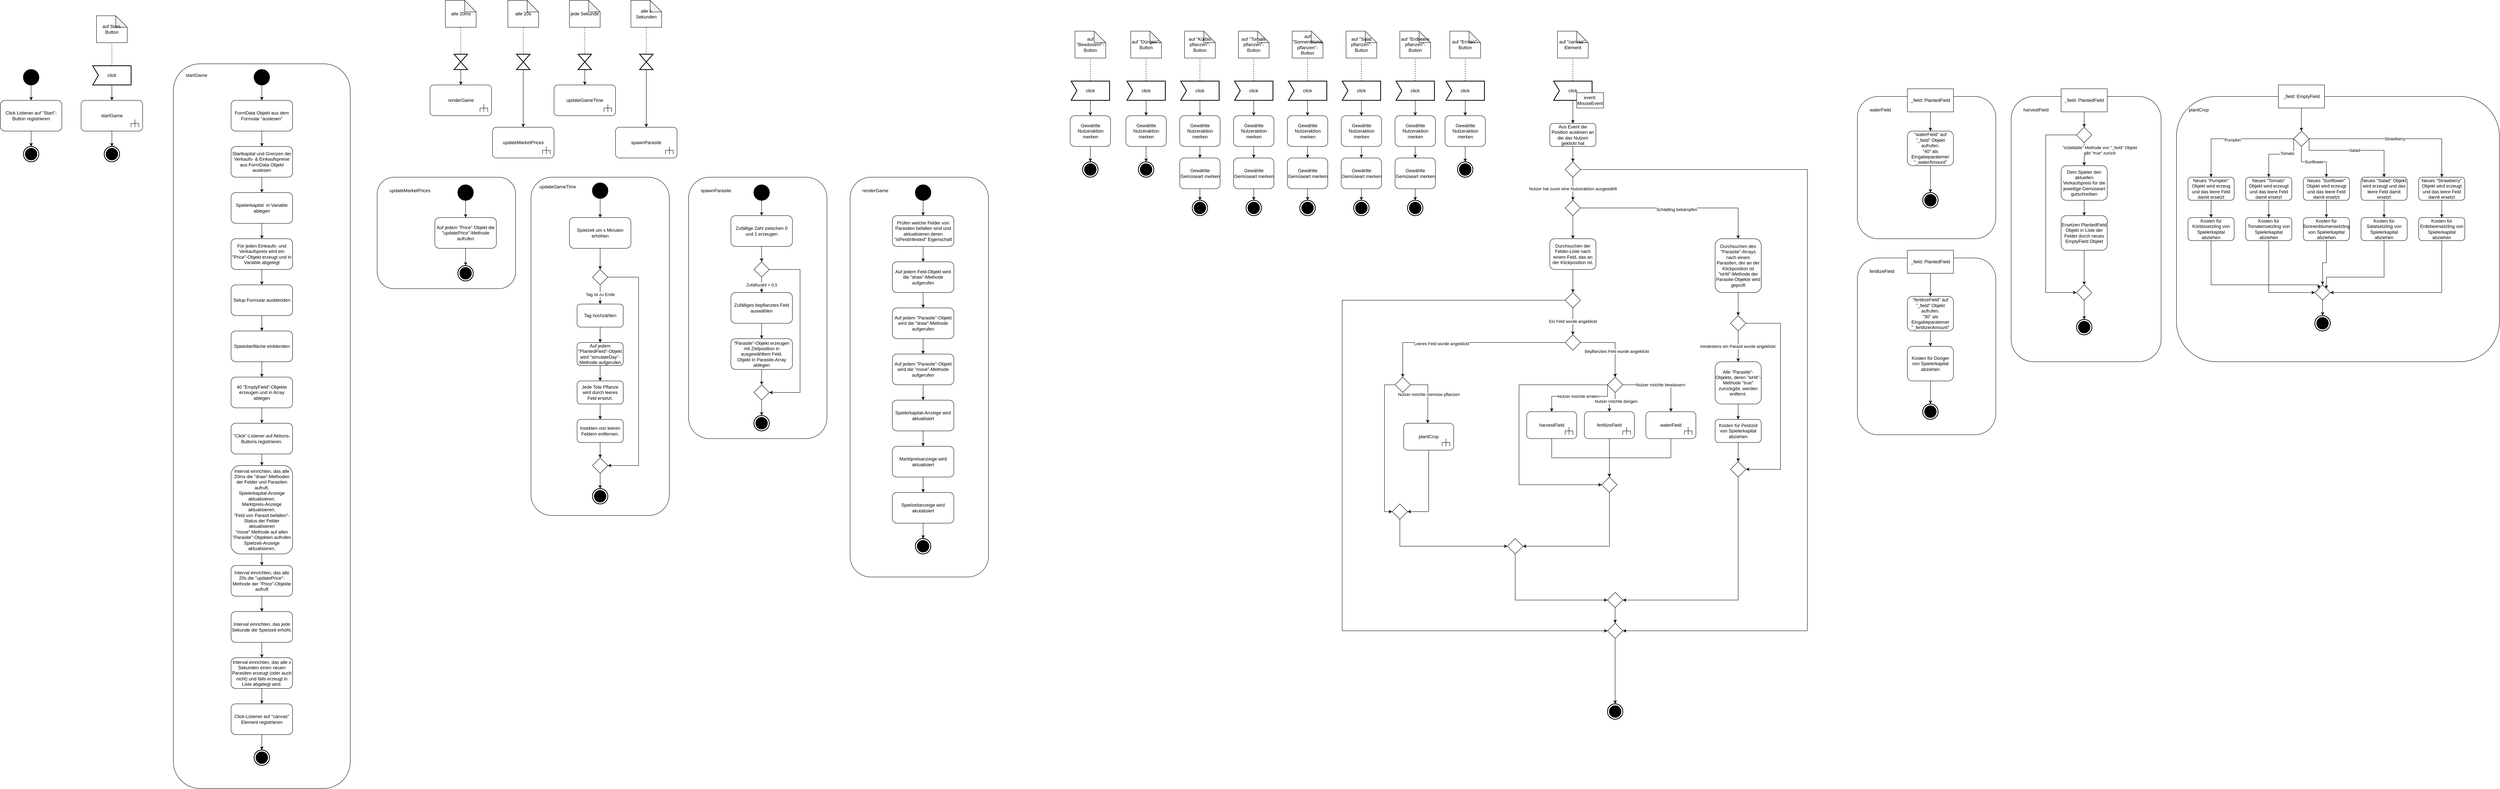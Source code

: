 <mxfile version="20.0.4" type="device"><diagram id="WAX7G2Y2Pommfb4_hXpN" name="Page-1"><mxGraphModel dx="1422" dy="1847" grid="1" gridSize="10" guides="1" tooltips="1" connect="1" arrows="1" fold="1" page="1" pageScale="1" pageWidth="850" pageHeight="1100" math="0" shadow="0"><root><mxCell id="0"/><mxCell id="1" parent="0"/><mxCell id="TgXFBly6sVUV9yauz13R-3" value="" style="edgeStyle=orthogonalEdgeStyle;rounded=0;orthogonalLoop=1;jettySize=auto;html=1;" parent="1" source="TgXFBly6sVUV9yauz13R-1" target="TgXFBly6sVUV9yauz13R-2" edge="1"><mxGeometry relative="1" as="geometry"/></mxCell><mxCell id="TgXFBly6sVUV9yauz13R-1" value="" style="shape=ellipse;html=1;fillColor=#000000;strokeWidth=2;verticalLabelPosition=bottom;verticalAlignment=top;perimeter=ellipsePerimeter;" parent="1" vertex="1"><mxGeometry x="120" y="80" width="40" height="40" as="geometry"/></mxCell><mxCell id="TgXFBly6sVUV9yauz13R-5" value="" style="edgeStyle=orthogonalEdgeStyle;rounded=0;orthogonalLoop=1;jettySize=auto;html=1;" parent="1" source="TgXFBly6sVUV9yauz13R-2" target="TgXFBly6sVUV9yauz13R-4" edge="1"><mxGeometry relative="1" as="geometry"/></mxCell><mxCell id="TgXFBly6sVUV9yauz13R-2" value="Click Listener auf &quot;Start&quot;-Button registrieren" style="shape=rect;html=1;rounded=1;whiteSpace=wrap;align=center;" parent="1" vertex="1"><mxGeometry x="60" y="160" width="160" height="80" as="geometry"/></mxCell><mxCell id="TgXFBly6sVUV9yauz13R-4" value="" style="html=1;shape=mxgraph.sysml.actFinal;strokeWidth=2;verticalLabelPosition=bottom;verticalAlignment=top;" parent="1" vertex="1"><mxGeometry x="120" y="280" width="40" height="40" as="geometry"/></mxCell><mxCell id="TgXFBly6sVUV9yauz13R-8" style="edgeStyle=orthogonalEdgeStyle;rounded=0;orthogonalLoop=1;jettySize=auto;html=1;exitX=0.5;exitY=0;exitDx=0;exitDy=0;exitPerimeter=0;entryX=0.5;entryY=1;entryDx=0;entryDy=0;entryPerimeter=0;dashed=1;endArrow=none;endFill=0;" parent="1" source="TgXFBly6sVUV9yauz13R-6" target="TgXFBly6sVUV9yauz13R-7" edge="1"><mxGeometry relative="1" as="geometry"/></mxCell><mxCell id="TgXFBly6sVUV9yauz13R-10" value="" style="edgeStyle=orthogonalEdgeStyle;rounded=0;orthogonalLoop=1;jettySize=auto;html=1;endArrow=classic;endFill=1;" parent="1" source="TgXFBly6sVUV9yauz13R-6" target="TgXFBly6sVUV9yauz13R-9" edge="1"><mxGeometry relative="1" as="geometry"/></mxCell><mxCell id="TgXFBly6sVUV9yauz13R-6" value="click" style="html=1;shape=mxgraph.sysml.accEvent;strokeWidth=2;whiteSpace=wrap;align=center;" parent="1" vertex="1"><mxGeometry x="300" y="70" width="100" height="50" as="geometry"/></mxCell><mxCell id="TgXFBly6sVUV9yauz13R-7" value="auf Start-Button" style="shape=note;whiteSpace=wrap;html=1;backgroundOutline=1;darkOpacity=0.05;" parent="1" vertex="1"><mxGeometry x="310" y="-60" width="80" height="70" as="geometry"/></mxCell><mxCell id="TgXFBly6sVUV9yauz13R-12" value="" style="edgeStyle=orthogonalEdgeStyle;rounded=0;orthogonalLoop=1;jettySize=auto;html=1;endArrow=classic;endFill=1;" parent="1" source="TgXFBly6sVUV9yauz13R-9" target="TgXFBly6sVUV9yauz13R-11" edge="1"><mxGeometry relative="1" as="geometry"/></mxCell><mxCell id="TgXFBly6sVUV9yauz13R-9" value="startGame" style="html=1;shape=mxgraph.sysml.callBehAct;whiteSpace=wrap;align=center;" parent="1" vertex="1"><mxGeometry x="270" y="160" width="160" height="80" as="geometry"/></mxCell><mxCell id="TgXFBly6sVUV9yauz13R-11" value="" style="html=1;shape=mxgraph.sysml.actFinal;strokeWidth=2;verticalLabelPosition=bottom;verticalAlignment=top;" parent="1" vertex="1"><mxGeometry x="330" y="280" width="40" height="40" as="geometry"/></mxCell><mxCell id="TgXFBly6sVUV9yauz13R-13" value="" style="rounded=1;whiteSpace=wrap;html=1;fillColor=none;" parent="1" vertex="1"><mxGeometry x="510" y="65" width="460" height="1885" as="geometry"/></mxCell><mxCell id="TgXFBly6sVUV9yauz13R-14" value="startGame" style="text;html=1;strokeColor=none;fillColor=none;align=center;verticalAlign=middle;whiteSpace=wrap;rounded=0;" parent="1" vertex="1"><mxGeometry x="540" y="80" width="60" height="30" as="geometry"/></mxCell><mxCell id="TgXFBly6sVUV9yauz13R-17" style="edgeStyle=orthogonalEdgeStyle;rounded=0;orthogonalLoop=1;jettySize=auto;html=1;exitX=0.5;exitY=1;exitDx=0;exitDy=0;entryX=0.5;entryY=0;entryDx=0;entryDy=0;endArrow=classic;endFill=1;" parent="1" source="TgXFBly6sVUV9yauz13R-15" target="TgXFBly6sVUV9yauz13R-16" edge="1"><mxGeometry relative="1" as="geometry"/></mxCell><mxCell id="TgXFBly6sVUV9yauz13R-15" value="" style="shape=ellipse;html=1;fillColor=#000000;strokeWidth=2;verticalLabelPosition=bottom;verticalAlignment=top;perimeter=ellipsePerimeter;" parent="1" vertex="1"><mxGeometry x="720" y="80" width="40" height="40" as="geometry"/></mxCell><mxCell id="TgXFBly6sVUV9yauz13R-19" value="" style="edgeStyle=orthogonalEdgeStyle;rounded=0;orthogonalLoop=1;jettySize=auto;html=1;endArrow=classic;endFill=1;" parent="1" source="TgXFBly6sVUV9yauz13R-16" target="TgXFBly6sVUV9yauz13R-18" edge="1"><mxGeometry relative="1" as="geometry"/></mxCell><mxCell id="TgXFBly6sVUV9yauz13R-16" value="FormData Objekt aus dem Formular &quot;auslesen&quot;" style="shape=rect;html=1;rounded=1;whiteSpace=wrap;align=center;fillColor=default;" parent="1" vertex="1"><mxGeometry x="660" y="160" width="160" height="80" as="geometry"/></mxCell><mxCell id="TgXFBly6sVUV9yauz13R-21" style="edgeStyle=orthogonalEdgeStyle;rounded=0;orthogonalLoop=1;jettySize=auto;html=1;exitX=0.5;exitY=1;exitDx=0;exitDy=0;entryX=0.5;entryY=0;entryDx=0;entryDy=0;endArrow=classic;endFill=1;" parent="1" source="TgXFBly6sVUV9yauz13R-18" target="TgXFBly6sVUV9yauz13R-20" edge="1"><mxGeometry relative="1" as="geometry"/></mxCell><mxCell id="TgXFBly6sVUV9yauz13R-18" value="Startkapital und Grenzen der Verkaufs- &amp;amp; Einkaufspreise aus FormData Objekt auslesen" style="shape=rect;html=1;rounded=1;whiteSpace=wrap;align=center;fillColor=default;" parent="1" vertex="1"><mxGeometry x="660" y="280" width="160" height="80" as="geometry"/></mxCell><mxCell id="TgXFBly6sVUV9yauz13R-23" value="" style="edgeStyle=orthogonalEdgeStyle;rounded=0;orthogonalLoop=1;jettySize=auto;html=1;endArrow=classic;endFill=1;" parent="1" source="TgXFBly6sVUV9yauz13R-20" target="TgXFBly6sVUV9yauz13R-22" edge="1"><mxGeometry relative="1" as="geometry"/></mxCell><mxCell id="TgXFBly6sVUV9yauz13R-20" value="Spielerkapital&amp;nbsp; in Variable ablegen" style="shape=rect;html=1;rounded=1;whiteSpace=wrap;align=center;fillColor=default;" parent="1" vertex="1"><mxGeometry x="660" y="400" width="160" height="80" as="geometry"/></mxCell><mxCell id="TgXFBly6sVUV9yauz13R-25" value="" style="edgeStyle=orthogonalEdgeStyle;rounded=0;orthogonalLoop=1;jettySize=auto;html=1;endArrow=classic;endFill=1;" parent="1" source="TgXFBly6sVUV9yauz13R-22" target="TgXFBly6sVUV9yauz13R-24" edge="1"><mxGeometry relative="1" as="geometry"/></mxCell><mxCell id="TgXFBly6sVUV9yauz13R-22" value="Für jeden Einkaufs- und Verkaufspreis wird ein &quot;Price&quot;-Objekt erzeugt und in Variable abgelegt" style="shape=rect;html=1;rounded=1;whiteSpace=wrap;align=center;fillColor=default;" parent="1" vertex="1"><mxGeometry x="660" y="520" width="160" height="80" as="geometry"/></mxCell><mxCell id="TgXFBly6sVUV9yauz13R-27" value="" style="edgeStyle=orthogonalEdgeStyle;rounded=0;orthogonalLoop=1;jettySize=auto;html=1;endArrow=classic;endFill=1;" parent="1" source="TgXFBly6sVUV9yauz13R-24" target="TgXFBly6sVUV9yauz13R-26" edge="1"><mxGeometry relative="1" as="geometry"/></mxCell><mxCell id="TgXFBly6sVUV9yauz13R-24" value="Setup Formular ausblenden" style="shape=rect;html=1;rounded=1;whiteSpace=wrap;align=center;fillColor=default;" parent="1" vertex="1"><mxGeometry x="660" y="640" width="160" height="80" as="geometry"/></mxCell><mxCell id="TgXFBly6sVUV9yauz13R-29" value="" style="edgeStyle=orthogonalEdgeStyle;rounded=0;orthogonalLoop=1;jettySize=auto;html=1;endArrow=classic;endFill=1;" parent="1" source="TgXFBly6sVUV9yauz13R-26" target="TgXFBly6sVUV9yauz13R-28" edge="1"><mxGeometry relative="1" as="geometry"/></mxCell><mxCell id="TgXFBly6sVUV9yauz13R-26" value="Spieloberfläche einblenden" style="shape=rect;html=1;rounded=1;whiteSpace=wrap;align=center;fillColor=default;" parent="1" vertex="1"><mxGeometry x="660" y="760" width="160" height="80" as="geometry"/></mxCell><mxCell id="TgXFBly6sVUV9yauz13R-31" value="" style="edgeStyle=orthogonalEdgeStyle;rounded=0;orthogonalLoop=1;jettySize=auto;html=1;endArrow=classic;endFill=1;" parent="1" source="TgXFBly6sVUV9yauz13R-28" target="TgXFBly6sVUV9yauz13R-30" edge="1"><mxGeometry relative="1" as="geometry"/></mxCell><mxCell id="TgXFBly6sVUV9yauz13R-28" value="40 &quot;EmptyField&quot;-Objekte erzeugen und in Array ablegen" style="shape=rect;html=1;rounded=1;whiteSpace=wrap;align=center;fillColor=default;" parent="1" vertex="1"><mxGeometry x="660" y="880" width="160" height="80" as="geometry"/></mxCell><mxCell id="TgXFBly6sVUV9yauz13R-33" style="edgeStyle=orthogonalEdgeStyle;rounded=0;orthogonalLoop=1;jettySize=auto;html=1;exitX=0.5;exitY=1;exitDx=0;exitDy=0;entryX=0.5;entryY=0;entryDx=0;entryDy=0;endArrow=classic;endFill=1;" parent="1" source="TgXFBly6sVUV9yauz13R-30" target="TgXFBly6sVUV9yauz13R-32" edge="1"><mxGeometry relative="1" as="geometry"/></mxCell><mxCell id="TgXFBly6sVUV9yauz13R-30" value="&quot;Click&quot;-Listener auf Aktions-Buttons registrieren." style="shape=rect;html=1;rounded=1;whiteSpace=wrap;align=center;fillColor=default;" parent="1" vertex="1"><mxGeometry x="660" y="1000" width="160" height="80" as="geometry"/></mxCell><mxCell id="TgXFBly6sVUV9yauz13R-35" style="edgeStyle=orthogonalEdgeStyle;rounded=0;orthogonalLoop=1;jettySize=auto;html=1;exitX=0.5;exitY=1;exitDx=0;exitDy=0;entryX=0.5;entryY=0;entryDx=0;entryDy=0;endArrow=classic;endFill=1;" parent="1" source="TgXFBly6sVUV9yauz13R-32" target="TgXFBly6sVUV9yauz13R-34" edge="1"><mxGeometry relative="1" as="geometry"/></mxCell><mxCell id="TgXFBly6sVUV9yauz13R-32" value="&lt;div&gt;Interval einrichten, das alle 20ms die &quot;draw&quot;-Methoden der Felder und Parasiten aufruft.&lt;br&gt;&lt;/div&gt;&lt;div&gt;Spielerkapital-Anzeige aktualisieren.&lt;/div&gt;&lt;div&gt;Marktpreis-Anzeige aktualisieren.&lt;br&gt;&lt;/div&gt;&lt;div&gt;&quot;Feld von Parasit befallen&quot;-Status der Felder aktualisieren&lt;/div&gt;&lt;div&gt;&quot;move&quot; Methode auf allen &quot;Parasite&quot;-Objekten aufrufen&lt;br&gt;&lt;/div&gt;&lt;div&gt;Spielzeit-Anzeige aktualisieren.&lt;br&gt;&lt;/div&gt;" style="shape=rect;html=1;rounded=1;whiteSpace=wrap;align=center;fillColor=default;" parent="1" vertex="1"><mxGeometry x="660" y="1110" width="160" height="230" as="geometry"/></mxCell><mxCell id="TgXFBly6sVUV9yauz13R-37" value="" style="edgeStyle=orthogonalEdgeStyle;rounded=0;orthogonalLoop=1;jettySize=auto;html=1;endArrow=classic;endFill=1;" parent="1" source="TgXFBly6sVUV9yauz13R-34" target="TgXFBly6sVUV9yauz13R-36" edge="1"><mxGeometry relative="1" as="geometry"/></mxCell><mxCell id="TgXFBly6sVUV9yauz13R-34" value="Interval einrichten, das alle 20s die &quot;updatePrice&quot;-Methode der &quot;Price&quot;-Objekte aufruft" style="shape=rect;html=1;rounded=1;whiteSpace=wrap;align=center;fillColor=default;" parent="1" vertex="1"><mxGeometry x="660" y="1370" width="160" height="80" as="geometry"/></mxCell><mxCell id="TgXFBly6sVUV9yauz13R-39" value="" style="edgeStyle=orthogonalEdgeStyle;rounded=0;orthogonalLoop=1;jettySize=auto;html=1;endArrow=classic;endFill=1;" parent="1" source="TgXFBly6sVUV9yauz13R-36" target="TgXFBly6sVUV9yauz13R-38" edge="1"><mxGeometry relative="1" as="geometry"/></mxCell><mxCell id="TgXFBly6sVUV9yauz13R-36" value="Interval einrichten, das jede Sekunde die Spielzeit erhöht." style="shape=rect;html=1;rounded=1;whiteSpace=wrap;align=center;fillColor=default;" parent="1" vertex="1"><mxGeometry x="660" y="1490" width="160" height="80" as="geometry"/></mxCell><mxCell id="TgXFBly6sVUV9yauz13R-41" value="" style="edgeStyle=orthogonalEdgeStyle;rounded=0;orthogonalLoop=1;jettySize=auto;html=1;endArrow=classic;endFill=1;" parent="1" source="TgXFBly6sVUV9yauz13R-38" target="TgXFBly6sVUV9yauz13R-40" edge="1"><mxGeometry relative="1" as="geometry"/></mxCell><mxCell id="TgXFBly6sVUV9yauz13R-38" value="&lt;div&gt;Interval einrichten, das alle x Sekunden einen neuen Parasiten erzeugt (oder auch nicht) und falls erzeugt in Liste abgelegt wird.&lt;br&gt;&lt;/div&gt;" style="shape=rect;html=1;rounded=1;whiteSpace=wrap;align=center;fillColor=default;" parent="1" vertex="1"><mxGeometry x="660" y="1610" width="160" height="80" as="geometry"/></mxCell><mxCell id="TgXFBly6sVUV9yauz13R-43" value="" style="edgeStyle=orthogonalEdgeStyle;rounded=0;orthogonalLoop=1;jettySize=auto;html=1;endArrow=classic;endFill=1;" parent="1" source="TgXFBly6sVUV9yauz13R-40" target="TgXFBly6sVUV9yauz13R-42" edge="1"><mxGeometry relative="1" as="geometry"/></mxCell><mxCell id="TgXFBly6sVUV9yauz13R-40" value="Click-Listener auf &quot;canvas&quot; Element registrieren" style="shape=rect;html=1;rounded=1;whiteSpace=wrap;align=center;fillColor=default;" parent="1" vertex="1"><mxGeometry x="660" y="1730" width="160" height="80" as="geometry"/></mxCell><mxCell id="TgXFBly6sVUV9yauz13R-42" value="" style="html=1;shape=mxgraph.sysml.actFinal;strokeWidth=2;verticalLabelPosition=bottom;verticalAlignment=top;fillColor=default;" parent="1" vertex="1"><mxGeometry x="720" y="1850" width="40" height="40" as="geometry"/></mxCell><mxCell id="TgXFBly6sVUV9yauz13R-57" value="" style="edgeStyle=orthogonalEdgeStyle;rounded=0;orthogonalLoop=1;jettySize=auto;html=1;endArrow=classic;endFill=1;" parent="1" source="TgXFBly6sVUV9yauz13R-44" target="TgXFBly6sVUV9yauz13R-56" edge="1"><mxGeometry relative="1" as="geometry"/></mxCell><mxCell id="TgXFBly6sVUV9yauz13R-44" value="" style="html=1;shape=mxgraph.sysml.timeEvent;strokeWidth=2;verticalLabelPosition=bottom;verticalAlignment=top;fillColor=default;" parent="1" vertex="1"><mxGeometry x="1240" y="40" width="35" height="40" as="geometry"/></mxCell><mxCell id="TgXFBly6sVUV9yauz13R-45" style="edgeStyle=orthogonalEdgeStyle;rounded=0;orthogonalLoop=1;jettySize=auto;html=1;exitX=0.5;exitY=0;exitDx=0;exitDy=0;exitPerimeter=0;entryX=0.5;entryY=1;entryDx=0;entryDy=0;entryPerimeter=0;dashed=1;endArrow=none;endFill=0;" parent="1" source="TgXFBly6sVUV9yauz13R-44" target="TgXFBly6sVUV9yauz13R-46" edge="1"><mxGeometry relative="1" as="geometry"><mxPoint x="1257.5" y="30" as="sourcePoint"/></mxGeometry></mxCell><mxCell id="TgXFBly6sVUV9yauz13R-46" value="alle 20ms" style="shape=note;whiteSpace=wrap;html=1;backgroundOutline=1;darkOpacity=0.05;" parent="1" vertex="1"><mxGeometry x="1217.5" y="-100" width="80" height="70" as="geometry"/></mxCell><mxCell id="TgXFBly6sVUV9yauz13R-59" style="edgeStyle=orthogonalEdgeStyle;rounded=0;orthogonalLoop=1;jettySize=auto;html=1;exitX=0.5;exitY=1;exitDx=0;exitDy=0;exitPerimeter=0;entryX=0.5;entryY=0;entryDx=0;entryDy=0;entryPerimeter=0;endArrow=classic;endFill=1;" parent="1" source="TgXFBly6sVUV9yauz13R-47" target="TgXFBly6sVUV9yauz13R-58" edge="1"><mxGeometry relative="1" as="geometry"/></mxCell><mxCell id="TgXFBly6sVUV9yauz13R-47" value="" style="html=1;shape=mxgraph.sysml.timeEvent;strokeWidth=2;verticalLabelPosition=bottom;verticalAlignment=top;fillColor=default;" parent="1" vertex="1"><mxGeometry x="1402.5" y="40" width="35" height="40" as="geometry"/></mxCell><mxCell id="TgXFBly6sVUV9yauz13R-48" style="edgeStyle=orthogonalEdgeStyle;rounded=0;orthogonalLoop=1;jettySize=auto;html=1;exitX=0.5;exitY=0;exitDx=0;exitDy=0;exitPerimeter=0;entryX=0.5;entryY=1;entryDx=0;entryDy=0;entryPerimeter=0;dashed=1;endArrow=none;endFill=0;" parent="1" source="TgXFBly6sVUV9yauz13R-47" target="TgXFBly6sVUV9yauz13R-49" edge="1"><mxGeometry relative="1" as="geometry"><mxPoint x="1420" y="30" as="sourcePoint"/></mxGeometry></mxCell><mxCell id="TgXFBly6sVUV9yauz13R-49" value="alle 20s" style="shape=note;whiteSpace=wrap;html=1;backgroundOutline=1;darkOpacity=0.05;" parent="1" vertex="1"><mxGeometry x="1380" y="-100" width="80" height="70" as="geometry"/></mxCell><mxCell id="TgXFBly6sVUV9yauz13R-61" value="" style="edgeStyle=orthogonalEdgeStyle;rounded=0;orthogonalLoop=1;jettySize=auto;html=1;endArrow=classic;endFill=1;" parent="1" source="TgXFBly6sVUV9yauz13R-50" target="TgXFBly6sVUV9yauz13R-60" edge="1"><mxGeometry relative="1" as="geometry"/></mxCell><mxCell id="TgXFBly6sVUV9yauz13R-50" value="" style="html=1;shape=mxgraph.sysml.timeEvent;strokeWidth=2;verticalLabelPosition=bottom;verticalAlignment=top;fillColor=default;" parent="1" vertex="1"><mxGeometry x="1562.5" y="40" width="35" height="40" as="geometry"/></mxCell><mxCell id="TgXFBly6sVUV9yauz13R-51" style="edgeStyle=orthogonalEdgeStyle;rounded=0;orthogonalLoop=1;jettySize=auto;html=1;exitX=0.5;exitY=0;exitDx=0;exitDy=0;exitPerimeter=0;entryX=0.5;entryY=1;entryDx=0;entryDy=0;entryPerimeter=0;dashed=1;endArrow=none;endFill=0;" parent="1" source="TgXFBly6sVUV9yauz13R-50" target="TgXFBly6sVUV9yauz13R-52" edge="1"><mxGeometry relative="1" as="geometry"><mxPoint x="1580" y="30" as="sourcePoint"/></mxGeometry></mxCell><mxCell id="TgXFBly6sVUV9yauz13R-52" value="jede Sekunde" style="shape=note;whiteSpace=wrap;html=1;backgroundOutline=1;darkOpacity=0.05;" parent="1" vertex="1"><mxGeometry x="1540" y="-100" width="80" height="70" as="geometry"/></mxCell><mxCell id="TgXFBly6sVUV9yauz13R-63" style="edgeStyle=orthogonalEdgeStyle;rounded=0;orthogonalLoop=1;jettySize=auto;html=1;exitX=0.5;exitY=1;exitDx=0;exitDy=0;exitPerimeter=0;entryX=0.5;entryY=0;entryDx=0;entryDy=0;entryPerimeter=0;endArrow=classic;endFill=1;" parent="1" source="TgXFBly6sVUV9yauz13R-53" target="TgXFBly6sVUV9yauz13R-62" edge="1"><mxGeometry relative="1" as="geometry"/></mxCell><mxCell id="TgXFBly6sVUV9yauz13R-53" value="" style="html=1;shape=mxgraph.sysml.timeEvent;strokeWidth=2;verticalLabelPosition=bottom;verticalAlignment=top;fillColor=default;" parent="1" vertex="1"><mxGeometry x="1722.5" y="40" width="35" height="40" as="geometry"/></mxCell><mxCell id="TgXFBly6sVUV9yauz13R-54" style="edgeStyle=orthogonalEdgeStyle;rounded=0;orthogonalLoop=1;jettySize=auto;html=1;exitX=0.5;exitY=0;exitDx=0;exitDy=0;exitPerimeter=0;entryX=0.5;entryY=1;entryDx=0;entryDy=0;entryPerimeter=0;dashed=1;endArrow=none;endFill=0;" parent="1" source="TgXFBly6sVUV9yauz13R-53" target="TgXFBly6sVUV9yauz13R-55" edge="1"><mxGeometry relative="1" as="geometry"><mxPoint x="1740" y="30" as="sourcePoint"/></mxGeometry></mxCell><mxCell id="TgXFBly6sVUV9yauz13R-55" value="alle x Sekunden" style="shape=note;whiteSpace=wrap;html=1;backgroundOutline=1;darkOpacity=0.05;" parent="1" vertex="1"><mxGeometry x="1700" y="-100" width="80" height="70" as="geometry"/></mxCell><mxCell id="TgXFBly6sVUV9yauz13R-56" value="renderGame" style="html=1;shape=mxgraph.sysml.callBehAct;whiteSpace=wrap;align=center;fillColor=default;" parent="1" vertex="1"><mxGeometry x="1177.5" y="120" width="160" height="80" as="geometry"/></mxCell><mxCell id="TgXFBly6sVUV9yauz13R-58" value="updateMarketPrices" style="html=1;shape=mxgraph.sysml.callBehAct;whiteSpace=wrap;align=center;fillColor=default;" parent="1" vertex="1"><mxGeometry x="1340" y="230" width="160" height="80" as="geometry"/></mxCell><mxCell id="TgXFBly6sVUV9yauz13R-60" value="updateGameTime" style="html=1;shape=mxgraph.sysml.callBehAct;whiteSpace=wrap;align=center;fillColor=default;" parent="1" vertex="1"><mxGeometry x="1500" y="120" width="160" height="80" as="geometry"/></mxCell><mxCell id="TgXFBly6sVUV9yauz13R-62" value="spawnParasite" style="html=1;shape=mxgraph.sysml.callBehAct;whiteSpace=wrap;align=center;fillColor=default;" parent="1" vertex="1"><mxGeometry x="1660" y="230" width="160" height="80" as="geometry"/></mxCell><mxCell id="TgXFBly6sVUV9yauz13R-64" value="" style="rounded=1;whiteSpace=wrap;html=1;fillColor=none;" parent="1" vertex="1"><mxGeometry x="1040" y="360" width="360" height="290" as="geometry"/></mxCell><mxCell id="TgXFBly6sVUV9yauz13R-65" value="&lt;div align=&quot;left&quot;&gt;updateMarketPrices&lt;/div&gt;" style="text;html=1;strokeColor=none;fillColor=none;align=left;verticalAlign=middle;whiteSpace=wrap;rounded=0;" parent="1" vertex="1"><mxGeometry x="1070" y="380" width="120" height="30" as="geometry"/></mxCell><mxCell id="TgXFBly6sVUV9yauz13R-70" value="" style="edgeStyle=orthogonalEdgeStyle;rounded=0;orthogonalLoop=1;jettySize=auto;html=1;endArrow=classic;endFill=1;" parent="1" source="TgXFBly6sVUV9yauz13R-66" target="TgXFBly6sVUV9yauz13R-67" edge="1"><mxGeometry relative="1" as="geometry"/></mxCell><mxCell id="TgXFBly6sVUV9yauz13R-66" value="" style="shape=ellipse;html=1;fillColor=#000000;strokeWidth=2;verticalLabelPosition=bottom;verticalAlignment=top;perimeter=ellipsePerimeter;" parent="1" vertex="1"><mxGeometry x="1250" y="380" width="40" height="40" as="geometry"/></mxCell><mxCell id="TgXFBly6sVUV9yauz13R-69" value="" style="edgeStyle=orthogonalEdgeStyle;rounded=0;orthogonalLoop=1;jettySize=auto;html=1;endArrow=classic;endFill=1;" parent="1" source="TgXFBly6sVUV9yauz13R-67" target="TgXFBly6sVUV9yauz13R-68" edge="1"><mxGeometry relative="1" as="geometry"/></mxCell><mxCell id="TgXFBly6sVUV9yauz13R-67" value="Auf jedem &quot;Price&quot; Objekt die &quot;updatePrice&quot;-Methode aufrufen" style="shape=rect;html=1;rounded=1;whiteSpace=wrap;align=center;fillColor=default;" parent="1" vertex="1"><mxGeometry x="1190" y="465" width="160" height="80" as="geometry"/></mxCell><mxCell id="TgXFBly6sVUV9yauz13R-68" value="" style="html=1;shape=mxgraph.sysml.actFinal;strokeWidth=2;verticalLabelPosition=bottom;verticalAlignment=top;fillColor=default;" parent="1" vertex="1"><mxGeometry x="1250" y="590" width="40" height="40" as="geometry"/></mxCell><mxCell id="TgXFBly6sVUV9yauz13R-71" value="" style="rounded=1;whiteSpace=wrap;html=1;fillColor=none;" parent="1" vertex="1"><mxGeometry x="1440" y="360" width="360" height="880" as="geometry"/></mxCell><mxCell id="TgXFBly6sVUV9yauz13R-72" value="updateGameTime" style="text;html=1;strokeColor=none;fillColor=none;align=left;verticalAlign=middle;whiteSpace=wrap;rounded=0;" parent="1" vertex="1"><mxGeometry x="1460" y="370" width="120" height="30" as="geometry"/></mxCell><mxCell id="TgXFBly6sVUV9yauz13R-75" value="" style="edgeStyle=orthogonalEdgeStyle;rounded=0;orthogonalLoop=1;jettySize=auto;html=1;endArrow=classic;endFill=1;" parent="1" source="TgXFBly6sVUV9yauz13R-73" target="TgXFBly6sVUV9yauz13R-74" edge="1"><mxGeometry relative="1" as="geometry"/></mxCell><mxCell id="TgXFBly6sVUV9yauz13R-73" value="" style="shape=ellipse;html=1;fillColor=#000000;strokeWidth=2;verticalLabelPosition=bottom;verticalAlignment=top;perimeter=ellipsePerimeter;" parent="1" vertex="1"><mxGeometry x="1600" y="375" width="40" height="40" as="geometry"/></mxCell><mxCell id="TgXFBly6sVUV9yauz13R-80" value="" style="edgeStyle=orthogonalEdgeStyle;rounded=0;orthogonalLoop=1;jettySize=auto;html=1;endArrow=classic;endFill=1;" parent="1" source="TgXFBly6sVUV9yauz13R-74" target="TgXFBly6sVUV9yauz13R-79" edge="1"><mxGeometry relative="1" as="geometry"/></mxCell><mxCell id="TgXFBly6sVUV9yauz13R-74" value="Spielzeit um x Minuten erhöhen" style="shape=rect;html=1;rounded=1;whiteSpace=wrap;align=center;fillColor=default;" parent="1" vertex="1"><mxGeometry x="1540" y="465" width="160" height="80" as="geometry"/></mxCell><mxCell id="TgXFBly6sVUV9yauz13R-82" value="Tag ist zu Ende" style="edgeStyle=orthogonalEdgeStyle;rounded=0;orthogonalLoop=1;jettySize=auto;html=1;endArrow=classic;endFill=1;" parent="1" source="TgXFBly6sVUV9yauz13R-79" target="TgXFBly6sVUV9yauz13R-81" edge="1"><mxGeometry relative="1" as="geometry"/></mxCell><mxCell id="TgXFBly6sVUV9yauz13R-94" style="edgeStyle=orthogonalEdgeStyle;rounded=0;orthogonalLoop=1;jettySize=auto;html=1;exitX=1;exitY=0.5;exitDx=0;exitDy=0;entryX=1;entryY=0.5;entryDx=0;entryDy=0;endArrow=classic;endFill=1;" parent="1" source="TgXFBly6sVUV9yauz13R-79" target="TgXFBly6sVUV9yauz13R-89" edge="1"><mxGeometry relative="1" as="geometry"><Array as="points"><mxPoint x="1720" y="620"/><mxPoint x="1720" y="1110"/></Array></mxGeometry></mxCell><mxCell id="TgXFBly6sVUV9yauz13R-79" value="" style="rhombus;whiteSpace=wrap;html=1;fillColor=default;" parent="1" vertex="1"><mxGeometry x="1600" y="600" width="40" height="40" as="geometry"/></mxCell><mxCell id="TgXFBly6sVUV9yauz13R-84" style="edgeStyle=orthogonalEdgeStyle;rounded=0;orthogonalLoop=1;jettySize=auto;html=1;exitX=0.5;exitY=1;exitDx=0;exitDy=0;entryX=0.5;entryY=0;entryDx=0;entryDy=0;endArrow=classic;endFill=1;" parent="1" source="TgXFBly6sVUV9yauz13R-81" target="TgXFBly6sVUV9yauz13R-83" edge="1"><mxGeometry relative="1" as="geometry"/></mxCell><mxCell id="TgXFBly6sVUV9yauz13R-81" value="Tag hochzählen" style="rounded=1;whiteSpace=wrap;html=1;fillColor=default;" parent="1" vertex="1"><mxGeometry x="1560" y="690" width="120" height="60" as="geometry"/></mxCell><mxCell id="TgXFBly6sVUV9yauz13R-86" value="" style="edgeStyle=orthogonalEdgeStyle;rounded=0;orthogonalLoop=1;jettySize=auto;html=1;endArrow=classic;endFill=1;" parent="1" source="TgXFBly6sVUV9yauz13R-83" target="TgXFBly6sVUV9yauz13R-85" edge="1"><mxGeometry relative="1" as="geometry"/></mxCell><mxCell id="TgXFBly6sVUV9yauz13R-83" value="Auf jedem &quot;PlantedField&quot;-Objekt wird &quot;simulateDay&quot;-Methode aufgerufen" style="rounded=1;whiteSpace=wrap;html=1;fillColor=default;" parent="1" vertex="1"><mxGeometry x="1560" y="790" width="120" height="60" as="geometry"/></mxCell><mxCell id="TgXFBly6sVUV9yauz13R-88" style="edgeStyle=orthogonalEdgeStyle;rounded=0;orthogonalLoop=1;jettySize=auto;html=1;exitX=0.5;exitY=1;exitDx=0;exitDy=0;endArrow=classic;endFill=1;" parent="1" source="TgXFBly6sVUV9yauz13R-85" target="TgXFBly6sVUV9yauz13R-87" edge="1"><mxGeometry relative="1" as="geometry"/></mxCell><mxCell id="TgXFBly6sVUV9yauz13R-85" value="Jede Tote Pflanze wird durch leeres Feld ersetzt." style="rounded=1;whiteSpace=wrap;html=1;fillColor=default;" parent="1" vertex="1"><mxGeometry x="1560" y="890" width="120" height="60" as="geometry"/></mxCell><mxCell id="TgXFBly6sVUV9yauz13R-92" value="" style="edgeStyle=orthogonalEdgeStyle;rounded=0;orthogonalLoop=1;jettySize=auto;html=1;endArrow=classic;endFill=1;" parent="1" source="TgXFBly6sVUV9yauz13R-87" target="TgXFBly6sVUV9yauz13R-89" edge="1"><mxGeometry relative="1" as="geometry"/></mxCell><mxCell id="TgXFBly6sVUV9yauz13R-87" value="Insekten von leeren Feldern entfernen." style="rounded=1;whiteSpace=wrap;html=1;fillColor=default;" parent="1" vertex="1"><mxGeometry x="1560" y="990" width="120" height="60" as="geometry"/></mxCell><mxCell id="TgXFBly6sVUV9yauz13R-93" value="" style="edgeStyle=orthogonalEdgeStyle;rounded=0;orthogonalLoop=1;jettySize=auto;html=1;endArrow=classic;endFill=1;" parent="1" source="TgXFBly6sVUV9yauz13R-89" target="TgXFBly6sVUV9yauz13R-90" edge="1"><mxGeometry relative="1" as="geometry"/></mxCell><mxCell id="TgXFBly6sVUV9yauz13R-89" value="" style="rhombus;whiteSpace=wrap;html=1;fillColor=default;" parent="1" vertex="1"><mxGeometry x="1600" y="1090" width="40" height="40" as="geometry"/></mxCell><mxCell id="TgXFBly6sVUV9yauz13R-90" value="" style="html=1;shape=mxgraph.sysml.actFinal;strokeWidth=2;verticalLabelPosition=bottom;verticalAlignment=top;fillColor=default;" parent="1" vertex="1"><mxGeometry x="1600" y="1170" width="40" height="40" as="geometry"/></mxCell><mxCell id="TgXFBly6sVUV9yauz13R-95" value="" style="rounded=1;whiteSpace=wrap;html=1;fillColor=none;" parent="1" vertex="1"><mxGeometry x="1850" y="360" width="360" height="680" as="geometry"/></mxCell><mxCell id="TgXFBly6sVUV9yauz13R-96" value="spawnParasite" style="text;html=1;strokeColor=none;fillColor=none;align=left;verticalAlign=middle;whiteSpace=wrap;rounded=0;" parent="1" vertex="1"><mxGeometry x="1880" y="380" width="120" height="30" as="geometry"/></mxCell><mxCell id="TgXFBly6sVUV9yauz13R-101" style="edgeStyle=orthogonalEdgeStyle;rounded=0;orthogonalLoop=1;jettySize=auto;html=1;exitX=0.5;exitY=1;exitDx=0;exitDy=0;entryX=0.5;entryY=0;entryDx=0;entryDy=0;endArrow=classic;endFill=1;" parent="1" source="TgXFBly6sVUV9yauz13R-97" target="TgXFBly6sVUV9yauz13R-99" edge="1"><mxGeometry relative="1" as="geometry"/></mxCell><mxCell id="TgXFBly6sVUV9yauz13R-97" value="" style="shape=ellipse;html=1;fillColor=#000000;strokeWidth=2;verticalLabelPosition=bottom;verticalAlignment=top;perimeter=ellipsePerimeter;" parent="1" vertex="1"><mxGeometry x="2020" y="380" width="40" height="40" as="geometry"/></mxCell><mxCell id="TgXFBly6sVUV9yauz13R-104" value="Zufallszahl &amp;lt; 0,5" style="edgeStyle=orthogonalEdgeStyle;rounded=0;orthogonalLoop=1;jettySize=auto;html=1;exitX=0.5;exitY=1;exitDx=0;exitDy=0;endArrow=classic;endFill=1;" parent="1" source="TgXFBly6sVUV9yauz13R-98" target="TgXFBly6sVUV9yauz13R-103" edge="1"><mxGeometry relative="1" as="geometry"/></mxCell><mxCell id="TgXFBly6sVUV9yauz13R-111" style="edgeStyle=orthogonalEdgeStyle;rounded=0;orthogonalLoop=1;jettySize=auto;html=1;exitX=1;exitY=0.5;exitDx=0;exitDy=0;entryX=1;entryY=0.5;entryDx=0;entryDy=0;endArrow=classic;endFill=1;" parent="1" source="TgXFBly6sVUV9yauz13R-98" target="TgXFBly6sVUV9yauz13R-107" edge="1"><mxGeometry relative="1" as="geometry"><Array as="points"><mxPoint x="2140" y="600"/><mxPoint x="2140" y="920"/></Array></mxGeometry></mxCell><mxCell id="TgXFBly6sVUV9yauz13R-98" value="" style="rhombus;whiteSpace=wrap;html=1;fillColor=default;" parent="1" vertex="1"><mxGeometry x="2020" y="580" width="40" height="40" as="geometry"/></mxCell><mxCell id="TgXFBly6sVUV9yauz13R-102" style="edgeStyle=orthogonalEdgeStyle;rounded=0;orthogonalLoop=1;jettySize=auto;html=1;exitX=0.5;exitY=1;exitDx=0;exitDy=0;entryX=0.5;entryY=0;entryDx=0;entryDy=0;endArrow=classic;endFill=1;" parent="1" source="TgXFBly6sVUV9yauz13R-99" target="TgXFBly6sVUV9yauz13R-98" edge="1"><mxGeometry relative="1" as="geometry"/></mxCell><mxCell id="TgXFBly6sVUV9yauz13R-99" value="Zufällige Zahl zwischen 0 und 1 erzeugen" style="shape=rect;html=1;rounded=1;whiteSpace=wrap;align=center;fillColor=default;" parent="1" vertex="1"><mxGeometry x="1960" y="460" width="160" height="80" as="geometry"/></mxCell><mxCell id="TgXFBly6sVUV9yauz13R-106" value="" style="edgeStyle=orthogonalEdgeStyle;rounded=0;orthogonalLoop=1;jettySize=auto;html=1;endArrow=classic;endFill=1;" parent="1" source="TgXFBly6sVUV9yauz13R-103" target="TgXFBly6sVUV9yauz13R-105" edge="1"><mxGeometry relative="1" as="geometry"/></mxCell><mxCell id="TgXFBly6sVUV9yauz13R-103" value="Zufälliges bepflanztes Feld auswählen" style="shape=rect;html=1;rounded=1;whiteSpace=wrap;align=center;fillColor=default;" parent="1" vertex="1"><mxGeometry x="1960" y="660" width="160" height="80" as="geometry"/></mxCell><mxCell id="TgXFBly6sVUV9yauz13R-108" value="" style="edgeStyle=orthogonalEdgeStyle;rounded=0;orthogonalLoop=1;jettySize=auto;html=1;endArrow=classic;endFill=1;" parent="1" source="TgXFBly6sVUV9yauz13R-105" target="TgXFBly6sVUV9yauz13R-107" edge="1"><mxGeometry relative="1" as="geometry"/></mxCell><mxCell id="TgXFBly6sVUV9yauz13R-105" value="&quot;Parasite&quot;-Objekt erzeugen mit Zielposition in ausgewähltem Feld.&lt;br&gt;Objekt in Parasite-Array ablegen" style="shape=rect;html=1;rounded=1;whiteSpace=wrap;align=center;fillColor=default;" parent="1" vertex="1"><mxGeometry x="1960" y="780" width="160" height="80" as="geometry"/></mxCell><mxCell id="TgXFBly6sVUV9yauz13R-110" style="edgeStyle=orthogonalEdgeStyle;rounded=0;orthogonalLoop=1;jettySize=auto;html=1;exitX=0.5;exitY=1;exitDx=0;exitDy=0;entryX=0.5;entryY=0;entryDx=0;entryDy=0;entryPerimeter=0;endArrow=classic;endFill=1;" parent="1" source="TgXFBly6sVUV9yauz13R-107" target="TgXFBly6sVUV9yauz13R-109" edge="1"><mxGeometry relative="1" as="geometry"/></mxCell><mxCell id="TgXFBly6sVUV9yauz13R-107" value="" style="rhombus;whiteSpace=wrap;html=1;fillColor=default;" parent="1" vertex="1"><mxGeometry x="2020" y="900" width="40" height="40" as="geometry"/></mxCell><mxCell id="TgXFBly6sVUV9yauz13R-109" value="" style="html=1;shape=mxgraph.sysml.actFinal;strokeWidth=2;verticalLabelPosition=bottom;verticalAlignment=top;fillColor=default;" parent="1" vertex="1"><mxGeometry x="2020" y="980" width="40" height="40" as="geometry"/></mxCell><mxCell id="TgXFBly6sVUV9yauz13R-113" value="" style="rounded=1;whiteSpace=wrap;html=1;fillColor=none;" parent="1" vertex="1"><mxGeometry x="2270" y="360" width="360" height="1040" as="geometry"/></mxCell><mxCell id="TgXFBly6sVUV9yauz13R-114" value="renderGame" style="text;html=1;strokeColor=none;fillColor=none;align=left;verticalAlign=middle;whiteSpace=wrap;rounded=0;" parent="1" vertex="1"><mxGeometry x="2300" y="380" width="120" height="30" as="geometry"/></mxCell><mxCell id="TgXFBly6sVUV9yauz13R-123" style="edgeStyle=orthogonalEdgeStyle;rounded=0;orthogonalLoop=1;jettySize=auto;html=1;exitX=0.5;exitY=1;exitDx=0;exitDy=0;endArrow=classic;endFill=1;" parent="1" source="TgXFBly6sVUV9yauz13R-115" target="TgXFBly6sVUV9yauz13R-122" edge="1"><mxGeometry relative="1" as="geometry"/></mxCell><mxCell id="TgXFBly6sVUV9yauz13R-115" value="" style="shape=ellipse;html=1;fillColor=#000000;strokeWidth=2;verticalLabelPosition=bottom;verticalAlignment=top;perimeter=ellipsePerimeter;" parent="1" vertex="1"><mxGeometry x="2440" y="380" width="40" height="40" as="geometry"/></mxCell><mxCell id="TgXFBly6sVUV9yauz13R-125" style="edgeStyle=orthogonalEdgeStyle;rounded=0;orthogonalLoop=1;jettySize=auto;html=1;exitX=0.5;exitY=1;exitDx=0;exitDy=0;entryX=0.5;entryY=0;entryDx=0;entryDy=0;endArrow=classic;endFill=1;" parent="1" source="TgXFBly6sVUV9yauz13R-116" target="TgXFBly6sVUV9yauz13R-117" edge="1"><mxGeometry relative="1" as="geometry"/></mxCell><mxCell id="TgXFBly6sVUV9yauz13R-116" value="Auf jedem Feld-Objekt wird die &quot;draw&quot;-Methode aufgerufen" style="shape=rect;html=1;rounded=1;whiteSpace=wrap;align=center;fillColor=default;" parent="1" vertex="1"><mxGeometry x="2380" y="580" width="160" height="80" as="geometry"/></mxCell><mxCell id="TgXFBly6sVUV9yauz13R-126" style="edgeStyle=orthogonalEdgeStyle;rounded=0;orthogonalLoop=1;jettySize=auto;html=1;exitX=0.5;exitY=1;exitDx=0;exitDy=0;entryX=0.5;entryY=0;entryDx=0;entryDy=0;endArrow=classic;endFill=1;" parent="1" source="TgXFBly6sVUV9yauz13R-117" target="TgXFBly6sVUV9yauz13R-118" edge="1"><mxGeometry relative="1" as="geometry"/></mxCell><mxCell id="TgXFBly6sVUV9yauz13R-117" value="Auf jedem &quot;Parasite&quot;-Objekt wird die &quot;draw&quot;-Methode aufgerufen" style="shape=rect;html=1;rounded=1;whiteSpace=wrap;align=center;fillColor=default;" parent="1" vertex="1"><mxGeometry x="2380" y="700" width="160" height="80" as="geometry"/></mxCell><mxCell id="TgXFBly6sVUV9yauz13R-127" style="edgeStyle=orthogonalEdgeStyle;rounded=0;orthogonalLoop=1;jettySize=auto;html=1;exitX=0.5;exitY=1;exitDx=0;exitDy=0;entryX=0.5;entryY=0;entryDx=0;entryDy=0;endArrow=classic;endFill=1;" parent="1" source="TgXFBly6sVUV9yauz13R-118" target="TgXFBly6sVUV9yauz13R-119" edge="1"><mxGeometry relative="1" as="geometry"/></mxCell><mxCell id="TgXFBly6sVUV9yauz13R-118" value="Auf jedem &quot;Parasite&quot;-Objekt wird die &quot;move&quot;-Methode aufgerufen" style="shape=rect;html=1;rounded=1;whiteSpace=wrap;align=center;fillColor=default;" parent="1" vertex="1"><mxGeometry x="2380" y="820" width="160" height="80" as="geometry"/></mxCell><mxCell id="TgXFBly6sVUV9yauz13R-128" style="edgeStyle=orthogonalEdgeStyle;rounded=0;orthogonalLoop=1;jettySize=auto;html=1;exitX=0.5;exitY=1;exitDx=0;exitDy=0;entryX=0.5;entryY=0;entryDx=0;entryDy=0;endArrow=classic;endFill=1;" parent="1" source="TgXFBly6sVUV9yauz13R-119" target="TgXFBly6sVUV9yauz13R-120" edge="1"><mxGeometry relative="1" as="geometry"/></mxCell><mxCell id="TgXFBly6sVUV9yauz13R-119" value="Spielerkapital-Anzeige wird aktualisiert" style="shape=rect;html=1;rounded=1;whiteSpace=wrap;align=center;fillColor=default;" parent="1" vertex="1"><mxGeometry x="2380" y="940" width="160" height="80" as="geometry"/></mxCell><mxCell id="TgXFBly6sVUV9yauz13R-129" style="edgeStyle=orthogonalEdgeStyle;rounded=0;orthogonalLoop=1;jettySize=auto;html=1;exitX=0.5;exitY=1;exitDx=0;exitDy=0;entryX=0.5;entryY=0;entryDx=0;entryDy=0;endArrow=classic;endFill=1;" parent="1" source="TgXFBly6sVUV9yauz13R-120" target="TgXFBly6sVUV9yauz13R-121" edge="1"><mxGeometry relative="1" as="geometry"/></mxCell><mxCell id="TgXFBly6sVUV9yauz13R-120" value="Marktpreisanzeige wird aktualisiert" style="shape=rect;html=1;rounded=1;whiteSpace=wrap;align=center;fillColor=default;" parent="1" vertex="1"><mxGeometry x="2380" y="1060" width="160" height="80" as="geometry"/></mxCell><mxCell id="TgXFBly6sVUV9yauz13R-131" value="" style="edgeStyle=orthogonalEdgeStyle;rounded=0;orthogonalLoop=1;jettySize=auto;html=1;endArrow=classic;endFill=1;" parent="1" source="TgXFBly6sVUV9yauz13R-121" target="TgXFBly6sVUV9yauz13R-130" edge="1"><mxGeometry relative="1" as="geometry"/></mxCell><mxCell id="TgXFBly6sVUV9yauz13R-121" value="Spielzeitanzeige wird akutalisiert" style="shape=rect;html=1;rounded=1;whiteSpace=wrap;align=center;fillColor=default;" parent="1" vertex="1"><mxGeometry x="2380" y="1180" width="160" height="80" as="geometry"/></mxCell><mxCell id="TgXFBly6sVUV9yauz13R-124" style="edgeStyle=orthogonalEdgeStyle;rounded=0;orthogonalLoop=1;jettySize=auto;html=1;exitX=0.5;exitY=1;exitDx=0;exitDy=0;endArrow=classic;endFill=1;" parent="1" source="TgXFBly6sVUV9yauz13R-122" target="TgXFBly6sVUV9yauz13R-116" edge="1"><mxGeometry relative="1" as="geometry"/></mxCell><mxCell id="TgXFBly6sVUV9yauz13R-122" value="Prüfen welche Felder von Parasiten befallen sind und aktualisieren deren &quot;isPestInfested&quot; Eigenschaft" style="shape=rect;html=1;rounded=1;whiteSpace=wrap;align=center;fillColor=default;" parent="1" vertex="1"><mxGeometry x="2380" y="460" width="160" height="80" as="geometry"/></mxCell><mxCell id="TgXFBly6sVUV9yauz13R-130" value="" style="html=1;shape=mxgraph.sysml.actFinal;strokeWidth=2;verticalLabelPosition=bottom;verticalAlignment=top;fillColor=default;" parent="1" vertex="1"><mxGeometry x="2440" y="1300" width="40" height="40" as="geometry"/></mxCell><mxCell id="TgXFBly6sVUV9yauz13R-132" style="edgeStyle=orthogonalEdgeStyle;rounded=0;orthogonalLoop=1;jettySize=auto;html=1;exitX=0.5;exitY=0;exitDx=0;exitDy=0;exitPerimeter=0;entryX=0.5;entryY=1;entryDx=0;entryDy=0;entryPerimeter=0;dashed=1;endArrow=none;endFill=0;" parent="1" source="TgXFBly6sVUV9yauz13R-134" target="TgXFBly6sVUV9yauz13R-135" edge="1"><mxGeometry relative="1" as="geometry"/></mxCell><mxCell id="TgXFBly6sVUV9yauz13R-164" value="" style="edgeStyle=orthogonalEdgeStyle;rounded=0;orthogonalLoop=1;jettySize=auto;html=1;endArrow=classic;endFill=1;" parent="1" source="TgXFBly6sVUV9yauz13R-134" target="TgXFBly6sVUV9yauz13R-163" edge="1"><mxGeometry relative="1" as="geometry"/></mxCell><mxCell id="TgXFBly6sVUV9yauz13R-134" value="click" style="html=1;shape=mxgraph.sysml.accEvent;strokeWidth=2;whiteSpace=wrap;align=center;" parent="1" vertex="1"><mxGeometry x="2845" y="110" width="100" height="50" as="geometry"/></mxCell><mxCell id="TgXFBly6sVUV9yauz13R-135" value="auf &quot;Bewässern&quot;-Button" style="shape=note;whiteSpace=wrap;html=1;backgroundOutline=1;darkOpacity=0.05;" parent="1" vertex="1"><mxGeometry x="2855" y="-20" width="80" height="70" as="geometry"/></mxCell><mxCell id="TgXFBly6sVUV9yauz13R-139" style="edgeStyle=orthogonalEdgeStyle;rounded=0;orthogonalLoop=1;jettySize=auto;html=1;exitX=0.5;exitY=0;exitDx=0;exitDy=0;exitPerimeter=0;entryX=0.5;entryY=1;entryDx=0;entryDy=0;entryPerimeter=0;dashed=1;endArrow=none;endFill=0;" parent="1" source="TgXFBly6sVUV9yauz13R-140" target="TgXFBly6sVUV9yauz13R-141" edge="1"><mxGeometry relative="1" as="geometry"/></mxCell><mxCell id="TgXFBly6sVUV9yauz13R-174" value="" style="edgeStyle=orthogonalEdgeStyle;rounded=0;orthogonalLoop=1;jettySize=auto;html=1;endArrow=classic;endFill=1;" parent="1" source="TgXFBly6sVUV9yauz13R-140" target="TgXFBly6sVUV9yauz13R-168" edge="1"><mxGeometry relative="1" as="geometry"/></mxCell><mxCell id="TgXFBly6sVUV9yauz13R-140" value="click" style="html=1;shape=mxgraph.sysml.accEvent;strokeWidth=2;whiteSpace=wrap;align=center;" parent="1" vertex="1"><mxGeometry x="2990" y="110" width="100" height="50" as="geometry"/></mxCell><mxCell id="TgXFBly6sVUV9yauz13R-141" value="auf &quot;Düngen&quot;-Button" style="shape=note;whiteSpace=wrap;html=1;backgroundOutline=1;darkOpacity=0.05;" parent="1" vertex="1"><mxGeometry x="3000" y="-20" width="80" height="70" as="geometry"/></mxCell><mxCell id="TgXFBly6sVUV9yauz13R-142" style="edgeStyle=orthogonalEdgeStyle;rounded=0;orthogonalLoop=1;jettySize=auto;html=1;exitX=0.5;exitY=0;exitDx=0;exitDy=0;exitPerimeter=0;entryX=0.5;entryY=1;entryDx=0;entryDy=0;entryPerimeter=0;dashed=1;endArrow=none;endFill=0;" parent="1" source="TgXFBly6sVUV9yauz13R-143" target="TgXFBly6sVUV9yauz13R-144" edge="1"><mxGeometry relative="1" as="geometry"/></mxCell><mxCell id="TgXFBly6sVUV9yauz13R-177" value="" style="edgeStyle=orthogonalEdgeStyle;rounded=0;orthogonalLoop=1;jettySize=auto;html=1;endArrow=classic;endFill=1;" parent="1" source="TgXFBly6sVUV9yauz13R-143" target="TgXFBly6sVUV9yauz13R-175" edge="1"><mxGeometry relative="1" as="geometry"/></mxCell><mxCell id="TgXFBly6sVUV9yauz13R-143" value="click" style="html=1;shape=mxgraph.sysml.accEvent;strokeWidth=2;whiteSpace=wrap;align=center;" parent="1" vertex="1"><mxGeometry x="3130" y="110" width="100" height="50" as="geometry"/></mxCell><mxCell id="TgXFBly6sVUV9yauz13R-144" value="auf &quot;Kürbis pflanzen&quot;-Button" style="shape=note;whiteSpace=wrap;html=1;backgroundOutline=1;darkOpacity=0.05;" parent="1" vertex="1"><mxGeometry x="3140" y="-20" width="80" height="70" as="geometry"/></mxCell><mxCell id="TgXFBly6sVUV9yauz13R-145" style="edgeStyle=orthogonalEdgeStyle;rounded=0;orthogonalLoop=1;jettySize=auto;html=1;exitX=0.5;exitY=0;exitDx=0;exitDy=0;exitPerimeter=0;entryX=0.5;entryY=1;entryDx=0;entryDy=0;entryPerimeter=0;dashed=1;endArrow=none;endFill=0;" parent="1" source="TgXFBly6sVUV9yauz13R-146" target="TgXFBly6sVUV9yauz13R-147" edge="1"><mxGeometry relative="1" as="geometry"/></mxCell><mxCell id="TgXFBly6sVUV9yauz13R-204" value="" style="edgeStyle=orthogonalEdgeStyle;rounded=0;orthogonalLoop=1;jettySize=auto;html=1;endArrow=classic;endFill=1;" parent="1" source="TgXFBly6sVUV9yauz13R-146" target="TgXFBly6sVUV9yauz13R-182" edge="1"><mxGeometry relative="1" as="geometry"/></mxCell><mxCell id="TgXFBly6sVUV9yauz13R-146" value="click" style="html=1;shape=mxgraph.sysml.accEvent;strokeWidth=2;whiteSpace=wrap;align=center;" parent="1" vertex="1"><mxGeometry x="3270" y="110" width="100" height="50" as="geometry"/></mxCell><mxCell id="TgXFBly6sVUV9yauz13R-147" value="auf &quot;Tomate pflanzen&quot;-Button" style="shape=note;whiteSpace=wrap;html=1;backgroundOutline=1;darkOpacity=0.05;" parent="1" vertex="1"><mxGeometry x="3280" y="-20" width="80" height="70" as="geometry"/></mxCell><mxCell id="TgXFBly6sVUV9yauz13R-148" style="edgeStyle=orthogonalEdgeStyle;rounded=0;orthogonalLoop=1;jettySize=auto;html=1;exitX=0.5;exitY=0;exitDx=0;exitDy=0;exitPerimeter=0;entryX=0.5;entryY=1;entryDx=0;entryDy=0;entryPerimeter=0;dashed=1;endArrow=none;endFill=0;" parent="1" source="TgXFBly6sVUV9yauz13R-149" target="TgXFBly6sVUV9yauz13R-150" edge="1"><mxGeometry relative="1" as="geometry"/></mxCell><mxCell id="TgXFBly6sVUV9yauz13R-203" value="" style="edgeStyle=orthogonalEdgeStyle;rounded=0;orthogonalLoop=1;jettySize=auto;html=1;endArrow=classic;endFill=1;" parent="1" source="TgXFBly6sVUV9yauz13R-149" target="TgXFBly6sVUV9yauz13R-187" edge="1"><mxGeometry relative="1" as="geometry"/></mxCell><mxCell id="TgXFBly6sVUV9yauz13R-149" value="click" style="html=1;shape=mxgraph.sysml.accEvent;strokeWidth=2;whiteSpace=wrap;align=center;" parent="1" vertex="1"><mxGeometry x="3410" y="110" width="100" height="50" as="geometry"/></mxCell><mxCell id="TgXFBly6sVUV9yauz13R-150" value="auf &quot;Sonnenblume pflanzen&quot;-Button" style="shape=note;whiteSpace=wrap;html=1;backgroundOutline=1;darkOpacity=0.05;" parent="1" vertex="1"><mxGeometry x="3420" y="-20" width="80" height="70" as="geometry"/></mxCell><mxCell id="TgXFBly6sVUV9yauz13R-151" style="edgeStyle=orthogonalEdgeStyle;rounded=0;orthogonalLoop=1;jettySize=auto;html=1;exitX=0.5;exitY=0;exitDx=0;exitDy=0;exitPerimeter=0;entryX=0.5;entryY=1;entryDx=0;entryDy=0;entryPerimeter=0;dashed=1;endArrow=none;endFill=0;" parent="1" source="TgXFBly6sVUV9yauz13R-152" target="TgXFBly6sVUV9yauz13R-153" edge="1"><mxGeometry relative="1" as="geometry"/></mxCell><mxCell id="TgXFBly6sVUV9yauz13R-202" value="" style="edgeStyle=orthogonalEdgeStyle;rounded=0;orthogonalLoop=1;jettySize=auto;html=1;endArrow=classic;endFill=1;" parent="1" source="TgXFBly6sVUV9yauz13R-152" target="TgXFBly6sVUV9yauz13R-192" edge="1"><mxGeometry relative="1" as="geometry"/></mxCell><mxCell id="TgXFBly6sVUV9yauz13R-152" value="click" style="html=1;shape=mxgraph.sysml.accEvent;strokeWidth=2;whiteSpace=wrap;align=center;" parent="1" vertex="1"><mxGeometry x="3550" y="110" width="100" height="50" as="geometry"/></mxCell><mxCell id="TgXFBly6sVUV9yauz13R-153" value="auf &quot;Salat pflanzen&quot;-Button" style="shape=note;whiteSpace=wrap;html=1;backgroundOutline=1;darkOpacity=0.05;" parent="1" vertex="1"><mxGeometry x="3560" y="-20" width="80" height="70" as="geometry"/></mxCell><mxCell id="TgXFBly6sVUV9yauz13R-154" style="edgeStyle=orthogonalEdgeStyle;rounded=0;orthogonalLoop=1;jettySize=auto;html=1;exitX=0.5;exitY=0;exitDx=0;exitDy=0;exitPerimeter=0;entryX=0.5;entryY=1;entryDx=0;entryDy=0;entryPerimeter=0;dashed=1;endArrow=none;endFill=0;" parent="1" source="TgXFBly6sVUV9yauz13R-155" target="TgXFBly6sVUV9yauz13R-156" edge="1"><mxGeometry relative="1" as="geometry"/></mxCell><mxCell id="TgXFBly6sVUV9yauz13R-201" value="" style="edgeStyle=orthogonalEdgeStyle;rounded=0;orthogonalLoop=1;jettySize=auto;html=1;endArrow=classic;endFill=1;" parent="1" source="TgXFBly6sVUV9yauz13R-155" target="TgXFBly6sVUV9yauz13R-197" edge="1"><mxGeometry relative="1" as="geometry"/></mxCell><mxCell id="TgXFBly6sVUV9yauz13R-155" value="click" style="html=1;shape=mxgraph.sysml.accEvent;strokeWidth=2;whiteSpace=wrap;align=center;" parent="1" vertex="1"><mxGeometry x="3690" y="110" width="100" height="50" as="geometry"/></mxCell><mxCell id="TgXFBly6sVUV9yauz13R-156" value="auf &quot;Erdbeere pflanzen&quot;-Button" style="shape=note;whiteSpace=wrap;html=1;backgroundOutline=1;darkOpacity=0.05;" parent="1" vertex="1"><mxGeometry x="3700" y="-20" width="80" height="70" as="geometry"/></mxCell><mxCell id="TgXFBly6sVUV9yauz13R-157" style="edgeStyle=orthogonalEdgeStyle;rounded=0;orthogonalLoop=1;jettySize=auto;html=1;exitX=0.5;exitY=0;exitDx=0;exitDy=0;exitPerimeter=0;entryX=0.5;entryY=1;entryDx=0;entryDy=0;entryPerimeter=0;dashed=1;endArrow=none;endFill=0;" parent="1" source="TgXFBly6sVUV9yauz13R-158" target="TgXFBly6sVUV9yauz13R-159" edge="1"><mxGeometry relative="1" as="geometry"/></mxCell><mxCell id="zXb_swkNmWb3ZsqoSvWY-3" style="edgeStyle=orthogonalEdgeStyle;rounded=0;orthogonalLoop=1;jettySize=auto;html=1;exitX=0.5;exitY=1;exitDx=0;exitDy=0;exitPerimeter=0;entryX=0.5;entryY=0;entryDx=0;entryDy=0;" edge="1" parent="1" source="TgXFBly6sVUV9yauz13R-158" target="zXb_swkNmWb3ZsqoSvWY-2"><mxGeometry relative="1" as="geometry"/></mxCell><mxCell id="TgXFBly6sVUV9yauz13R-158" value="click" style="html=1;shape=mxgraph.sysml.accEvent;strokeWidth=2;whiteSpace=wrap;align=center;" parent="1" vertex="1"><mxGeometry x="4100" y="110" width="100" height="50" as="geometry"/></mxCell><mxCell id="TgXFBly6sVUV9yauz13R-159" value="auf &quot;canvas&quot;-Element" style="shape=note;whiteSpace=wrap;html=1;backgroundOutline=1;darkOpacity=0.05;" parent="1" vertex="1"><mxGeometry x="4110" y="-20" width="80" height="70" as="geometry"/></mxCell><mxCell id="TgXFBly6sVUV9yauz13R-160" style="edgeStyle=orthogonalEdgeStyle;rounded=0;orthogonalLoop=1;jettySize=auto;html=1;exitX=0.5;exitY=0;exitDx=0;exitDy=0;exitPerimeter=0;entryX=0.5;entryY=1;entryDx=0;entryDy=0;entryPerimeter=0;dashed=1;endArrow=none;endFill=0;" parent="1" source="TgXFBly6sVUV9yauz13R-161" target="TgXFBly6sVUV9yauz13R-162" edge="1"><mxGeometry relative="1" as="geometry"/></mxCell><mxCell id="TgXFBly6sVUV9yauz13R-173" value="" style="edgeStyle=orthogonalEdgeStyle;rounded=0;orthogonalLoop=1;jettySize=auto;html=1;endArrow=classic;endFill=1;" parent="1" source="TgXFBly6sVUV9yauz13R-161" target="TgXFBly6sVUV9yauz13R-171" edge="1"><mxGeometry relative="1" as="geometry"/></mxCell><mxCell id="TgXFBly6sVUV9yauz13R-161" value="click" style="html=1;shape=mxgraph.sysml.accEvent;strokeWidth=2;whiteSpace=wrap;align=center;" parent="1" vertex="1"><mxGeometry x="3820" y="110" width="100" height="50" as="geometry"/></mxCell><mxCell id="TgXFBly6sVUV9yauz13R-162" value="auf &quot;Ernten&quot;-Button" style="shape=note;whiteSpace=wrap;html=1;backgroundOutline=1;darkOpacity=0.05;" parent="1" vertex="1"><mxGeometry x="3830" y="-20" width="80" height="70" as="geometry"/></mxCell><mxCell id="TgXFBly6sVUV9yauz13R-166" value="" style="edgeStyle=orthogonalEdgeStyle;rounded=0;orthogonalLoop=1;jettySize=auto;html=1;endArrow=classic;endFill=1;" parent="1" source="TgXFBly6sVUV9yauz13R-163" target="TgXFBly6sVUV9yauz13R-165" edge="1"><mxGeometry relative="1" as="geometry"/></mxCell><mxCell id="TgXFBly6sVUV9yauz13R-163" value="Gewählte Nutzeraktion merken" style="shape=rect;html=1;rounded=1;whiteSpace=wrap;align=center;fillColor=default;" parent="1" vertex="1"><mxGeometry x="2842.5" y="200" width="105" height="80" as="geometry"/></mxCell><mxCell id="TgXFBly6sVUV9yauz13R-165" value="" style="html=1;shape=mxgraph.sysml.actFinal;strokeWidth=2;verticalLabelPosition=bottom;verticalAlignment=top;fillColor=default;" parent="1" vertex="1"><mxGeometry x="2875" y="320" width="40" height="40" as="geometry"/></mxCell><mxCell id="TgXFBly6sVUV9yauz13R-167" value="" style="edgeStyle=orthogonalEdgeStyle;rounded=0;orthogonalLoop=1;jettySize=auto;html=1;endArrow=classic;endFill=1;" parent="1" source="TgXFBly6sVUV9yauz13R-168" target="TgXFBly6sVUV9yauz13R-169" edge="1"><mxGeometry relative="1" as="geometry"/></mxCell><mxCell id="TgXFBly6sVUV9yauz13R-168" value="Gewählte Nutzeraktion merken" style="shape=rect;html=1;rounded=1;whiteSpace=wrap;align=center;fillColor=default;" parent="1" vertex="1"><mxGeometry x="2987.5" y="200" width="105" height="80" as="geometry"/></mxCell><mxCell id="TgXFBly6sVUV9yauz13R-169" value="" style="html=1;shape=mxgraph.sysml.actFinal;strokeWidth=2;verticalLabelPosition=bottom;verticalAlignment=top;fillColor=default;" parent="1" vertex="1"><mxGeometry x="3020" y="320" width="40" height="40" as="geometry"/></mxCell><mxCell id="TgXFBly6sVUV9yauz13R-170" value="" style="edgeStyle=orthogonalEdgeStyle;rounded=0;orthogonalLoop=1;jettySize=auto;html=1;endArrow=classic;endFill=1;" parent="1" source="TgXFBly6sVUV9yauz13R-171" target="TgXFBly6sVUV9yauz13R-172" edge="1"><mxGeometry relative="1" as="geometry"/></mxCell><mxCell id="TgXFBly6sVUV9yauz13R-171" value="Gewählte Nutzeraktion merken" style="shape=rect;html=1;rounded=1;whiteSpace=wrap;align=center;fillColor=default;" parent="1" vertex="1"><mxGeometry x="3817.5" y="200" width="105" height="80" as="geometry"/></mxCell><mxCell id="TgXFBly6sVUV9yauz13R-172" value="" style="html=1;shape=mxgraph.sysml.actFinal;strokeWidth=2;verticalLabelPosition=bottom;verticalAlignment=top;fillColor=default;" parent="1" vertex="1"><mxGeometry x="3850" y="320" width="40" height="40" as="geometry"/></mxCell><mxCell id="TgXFBly6sVUV9yauz13R-178" value="" style="edgeStyle=orthogonalEdgeStyle;rounded=0;orthogonalLoop=1;jettySize=auto;html=1;endArrow=classic;endFill=1;" parent="1" source="TgXFBly6sVUV9yauz13R-175" target="TgXFBly6sVUV9yauz13R-176" edge="1"><mxGeometry relative="1" as="geometry"/></mxCell><mxCell id="TgXFBly6sVUV9yauz13R-175" value="Gewählte Nutzeraktion merken" style="shape=rect;html=1;rounded=1;whiteSpace=wrap;align=center;fillColor=default;" parent="1" vertex="1"><mxGeometry x="3127.5" y="200" width="105" height="80" as="geometry"/></mxCell><mxCell id="TgXFBly6sVUV9yauz13R-180" value="" style="edgeStyle=orthogonalEdgeStyle;rounded=0;orthogonalLoop=1;jettySize=auto;html=1;endArrow=classic;endFill=1;" parent="1" source="TgXFBly6sVUV9yauz13R-176" target="TgXFBly6sVUV9yauz13R-179" edge="1"><mxGeometry relative="1" as="geometry"/></mxCell><mxCell id="TgXFBly6sVUV9yauz13R-176" value="Gewählte Gemüseart merken" style="shape=rect;html=1;rounded=1;whiteSpace=wrap;align=center;fillColor=default;" parent="1" vertex="1"><mxGeometry x="3127.5" y="310" width="105" height="80" as="geometry"/></mxCell><mxCell id="TgXFBly6sVUV9yauz13R-179" value="" style="html=1;shape=mxgraph.sysml.actFinal;strokeWidth=2;verticalLabelPosition=bottom;verticalAlignment=top;fillColor=default;" parent="1" vertex="1"><mxGeometry x="3160" y="420" width="40" height="40" as="geometry"/></mxCell><mxCell id="TgXFBly6sVUV9yauz13R-181" value="" style="edgeStyle=orthogonalEdgeStyle;rounded=0;orthogonalLoop=1;jettySize=auto;html=1;endArrow=classic;endFill=1;" parent="1" source="TgXFBly6sVUV9yauz13R-182" target="TgXFBly6sVUV9yauz13R-184" edge="1"><mxGeometry relative="1" as="geometry"/></mxCell><mxCell id="TgXFBly6sVUV9yauz13R-182" value="Gewählte Nutzeraktion merken" style="shape=rect;html=1;rounded=1;whiteSpace=wrap;align=center;fillColor=default;" parent="1" vertex="1"><mxGeometry x="3267.5" y="200" width="105" height="80" as="geometry"/></mxCell><mxCell id="TgXFBly6sVUV9yauz13R-183" value="" style="edgeStyle=orthogonalEdgeStyle;rounded=0;orthogonalLoop=1;jettySize=auto;html=1;endArrow=classic;endFill=1;" parent="1" source="TgXFBly6sVUV9yauz13R-184" target="TgXFBly6sVUV9yauz13R-185" edge="1"><mxGeometry relative="1" as="geometry"/></mxCell><mxCell id="TgXFBly6sVUV9yauz13R-184" value="Gewählte Gemüseart merken" style="shape=rect;html=1;rounded=1;whiteSpace=wrap;align=center;fillColor=default;" parent="1" vertex="1"><mxGeometry x="3267.5" y="310" width="105" height="80" as="geometry"/></mxCell><mxCell id="TgXFBly6sVUV9yauz13R-185" value="" style="html=1;shape=mxgraph.sysml.actFinal;strokeWidth=2;verticalLabelPosition=bottom;verticalAlignment=top;fillColor=default;" parent="1" vertex="1"><mxGeometry x="3300" y="420" width="40" height="40" as="geometry"/></mxCell><mxCell id="TgXFBly6sVUV9yauz13R-186" value="" style="edgeStyle=orthogonalEdgeStyle;rounded=0;orthogonalLoop=1;jettySize=auto;html=1;endArrow=classic;endFill=1;" parent="1" source="TgXFBly6sVUV9yauz13R-187" target="TgXFBly6sVUV9yauz13R-189" edge="1"><mxGeometry relative="1" as="geometry"/></mxCell><mxCell id="TgXFBly6sVUV9yauz13R-187" value="Gewählte Nutzeraktion merken" style="shape=rect;html=1;rounded=1;whiteSpace=wrap;align=center;fillColor=default;" parent="1" vertex="1"><mxGeometry x="3407.5" y="200" width="105" height="80" as="geometry"/></mxCell><mxCell id="TgXFBly6sVUV9yauz13R-188" value="" style="edgeStyle=orthogonalEdgeStyle;rounded=0;orthogonalLoop=1;jettySize=auto;html=1;endArrow=classic;endFill=1;" parent="1" source="TgXFBly6sVUV9yauz13R-189" target="TgXFBly6sVUV9yauz13R-190" edge="1"><mxGeometry relative="1" as="geometry"/></mxCell><mxCell id="TgXFBly6sVUV9yauz13R-189" value="Gewählte Gemüseart merken" style="shape=rect;html=1;rounded=1;whiteSpace=wrap;align=center;fillColor=default;" parent="1" vertex="1"><mxGeometry x="3407.5" y="310" width="105" height="80" as="geometry"/></mxCell><mxCell id="TgXFBly6sVUV9yauz13R-190" value="" style="html=1;shape=mxgraph.sysml.actFinal;strokeWidth=2;verticalLabelPosition=bottom;verticalAlignment=top;fillColor=default;" parent="1" vertex="1"><mxGeometry x="3440" y="420" width="40" height="40" as="geometry"/></mxCell><mxCell id="TgXFBly6sVUV9yauz13R-191" value="" style="edgeStyle=orthogonalEdgeStyle;rounded=0;orthogonalLoop=1;jettySize=auto;html=1;endArrow=classic;endFill=1;" parent="1" source="TgXFBly6sVUV9yauz13R-192" target="TgXFBly6sVUV9yauz13R-194" edge="1"><mxGeometry relative="1" as="geometry"/></mxCell><mxCell id="TgXFBly6sVUV9yauz13R-192" value="Gewählte Nutzeraktion merken" style="shape=rect;html=1;rounded=1;whiteSpace=wrap;align=center;fillColor=default;" parent="1" vertex="1"><mxGeometry x="3547.5" y="200" width="105" height="80" as="geometry"/></mxCell><mxCell id="TgXFBly6sVUV9yauz13R-193" value="" style="edgeStyle=orthogonalEdgeStyle;rounded=0;orthogonalLoop=1;jettySize=auto;html=1;endArrow=classic;endFill=1;" parent="1" source="TgXFBly6sVUV9yauz13R-194" target="TgXFBly6sVUV9yauz13R-195" edge="1"><mxGeometry relative="1" as="geometry"/></mxCell><mxCell id="TgXFBly6sVUV9yauz13R-194" value="Gewählte Gemüseart merken" style="shape=rect;html=1;rounded=1;whiteSpace=wrap;align=center;fillColor=default;" parent="1" vertex="1"><mxGeometry x="3547.5" y="310" width="105" height="80" as="geometry"/></mxCell><mxCell id="TgXFBly6sVUV9yauz13R-195" value="" style="html=1;shape=mxgraph.sysml.actFinal;strokeWidth=2;verticalLabelPosition=bottom;verticalAlignment=top;fillColor=default;" parent="1" vertex="1"><mxGeometry x="3580" y="420" width="40" height="40" as="geometry"/></mxCell><mxCell id="TgXFBly6sVUV9yauz13R-196" value="" style="edgeStyle=orthogonalEdgeStyle;rounded=0;orthogonalLoop=1;jettySize=auto;html=1;endArrow=classic;endFill=1;" parent="1" source="TgXFBly6sVUV9yauz13R-197" target="TgXFBly6sVUV9yauz13R-199" edge="1"><mxGeometry relative="1" as="geometry"/></mxCell><mxCell id="TgXFBly6sVUV9yauz13R-197" value="Gewählte Nutzeraktion merken" style="shape=rect;html=1;rounded=1;whiteSpace=wrap;align=center;fillColor=default;" parent="1" vertex="1"><mxGeometry x="3687.5" y="200" width="105" height="80" as="geometry"/></mxCell><mxCell id="TgXFBly6sVUV9yauz13R-198" value="" style="edgeStyle=orthogonalEdgeStyle;rounded=0;orthogonalLoop=1;jettySize=auto;html=1;endArrow=classic;endFill=1;" parent="1" source="TgXFBly6sVUV9yauz13R-199" target="TgXFBly6sVUV9yauz13R-200" edge="1"><mxGeometry relative="1" as="geometry"/></mxCell><mxCell id="TgXFBly6sVUV9yauz13R-199" value="Gewählte Gemüseart merken" style="shape=rect;html=1;rounded=1;whiteSpace=wrap;align=center;fillColor=default;" parent="1" vertex="1"><mxGeometry x="3687.5" y="310" width="105" height="80" as="geometry"/></mxCell><mxCell id="TgXFBly6sVUV9yauz13R-200" value="" style="html=1;shape=mxgraph.sysml.actFinal;strokeWidth=2;verticalLabelPosition=bottom;verticalAlignment=top;fillColor=default;" parent="1" vertex="1"><mxGeometry x="3720" y="420" width="40" height="40" as="geometry"/></mxCell><mxCell id="zXb_swkNmWb3ZsqoSvWY-1" value="event: MouseEvent" style="rounded=0;whiteSpace=wrap;html=1;" vertex="1" parent="1"><mxGeometry x="4160" y="140" width="70" height="40" as="geometry"/></mxCell><mxCell id="zXb_swkNmWb3ZsqoSvWY-6" value="" style="edgeStyle=orthogonalEdgeStyle;rounded=0;orthogonalLoop=1;jettySize=auto;html=1;" edge="1" parent="1" source="zXb_swkNmWb3ZsqoSvWY-2" target="zXb_swkNmWb3ZsqoSvWY-5"><mxGeometry relative="1" as="geometry"/></mxCell><mxCell id="zXb_swkNmWb3ZsqoSvWY-2" value="Aus Event die Position auslesen an die das Nutzeri geklickt hat" style="rounded=1;whiteSpace=wrap;html=1;" vertex="1" parent="1"><mxGeometry x="4090" y="220" width="120" height="60" as="geometry"/></mxCell><mxCell id="zXb_swkNmWb3ZsqoSvWY-8" value="Nutzer hat zuvor eine Nutzeraktion ausgewählt" style="edgeStyle=orthogonalEdgeStyle;rounded=0;orthogonalLoop=1;jettySize=auto;html=1;entryX=0.5;entryY=0;entryDx=0;entryDy=0;" edge="1" parent="1" source="zXb_swkNmWb3ZsqoSvWY-5" target="zXb_swkNmWb3ZsqoSvWY-9"><mxGeometry relative="1" as="geometry"><mxPoint x="4150" y="405" as="targetPoint"/></mxGeometry></mxCell><mxCell id="zXb_swkNmWb3ZsqoSvWY-10" style="edgeStyle=orthogonalEdgeStyle;rounded=0;orthogonalLoop=1;jettySize=auto;html=1;exitX=1;exitY=0.5;exitDx=0;exitDy=0;entryX=1;entryY=0.5;entryDx=0;entryDy=0;" edge="1" parent="1" source="zXb_swkNmWb3ZsqoSvWY-5" target="zXb_swkNmWb3ZsqoSvWY-81"><mxGeometry relative="1" as="geometry"><mxPoint x="4350" y="340" as="targetPoint"/><Array as="points"><mxPoint x="4760" y="340"/><mxPoint x="4760" y="1540"/></Array></mxGeometry></mxCell><mxCell id="zXb_swkNmWb3ZsqoSvWY-5" value="" style="rhombus;whiteSpace=wrap;html=1;fillColor=default;" vertex="1" parent="1"><mxGeometry x="4130" y="320" width="40" height="40" as="geometry"/></mxCell><mxCell id="zXb_swkNmWb3ZsqoSvWY-24" style="edgeStyle=orthogonalEdgeStyle;rounded=0;orthogonalLoop=1;jettySize=auto;html=1;exitX=1;exitY=0.5;exitDx=0;exitDy=0;entryX=0.5;entryY=0;entryDx=0;entryDy=0;" edge="1" parent="1" source="zXb_swkNmWb3ZsqoSvWY-9" target="zXb_swkNmWb3ZsqoSvWY-23"><mxGeometry relative="1" as="geometry"><Array as="points"><mxPoint x="4580" y="440"/></Array></mxGeometry></mxCell><mxCell id="zXb_swkNmWb3ZsqoSvWY-25" value="Schädling bekämpfen" style="edgeLabel;html=1;align=center;verticalAlign=middle;resizable=0;points=[];" vertex="1" connectable="0" parent="zXb_swkNmWb3ZsqoSvWY-24"><mxGeometry x="0.018" y="-4" relative="1" as="geometry"><mxPoint as="offset"/></mxGeometry></mxCell><mxCell id="zXb_swkNmWb3ZsqoSvWY-27" value="" style="edgeStyle=orthogonalEdgeStyle;rounded=0;orthogonalLoop=1;jettySize=auto;html=1;" edge="1" parent="1" source="zXb_swkNmWb3ZsqoSvWY-9" target="zXb_swkNmWb3ZsqoSvWY-26"><mxGeometry relative="1" as="geometry"/></mxCell><mxCell id="zXb_swkNmWb3ZsqoSvWY-9" value="" style="rhombus;whiteSpace=wrap;html=1;fillColor=default;" vertex="1" parent="1"><mxGeometry x="4130" y="420" width="40" height="40" as="geometry"/></mxCell><mxCell id="zXb_swkNmWb3ZsqoSvWY-37" value="" style="edgeStyle=orthogonalEdgeStyle;rounded=0;orthogonalLoop=1;jettySize=auto;html=1;" edge="1" parent="1" source="zXb_swkNmWb3ZsqoSvWY-23" target="zXb_swkNmWb3ZsqoSvWY-36"><mxGeometry relative="1" as="geometry"/></mxCell><mxCell id="zXb_swkNmWb3ZsqoSvWY-23" value="&lt;div&gt;Durchsuchen des &quot;Parasite&quot;-Arrays nach einem Parasiten, der an der Klickposition ist&lt;/div&gt;&lt;div&gt;&quot;isHit&quot;-Methode der Parasite-Objekte wird geprüft&lt;br&gt;&lt;/div&gt;" style="rounded=1;whiteSpace=wrap;html=1;" vertex="1" parent="1"><mxGeometry x="4520" y="520" width="120" height="140" as="geometry"/></mxCell><mxCell id="zXb_swkNmWb3ZsqoSvWY-44" value="" style="edgeStyle=orthogonalEdgeStyle;rounded=0;orthogonalLoop=1;jettySize=auto;html=1;" edge="1" parent="1" source="zXb_swkNmWb3ZsqoSvWY-26" target="zXb_swkNmWb3ZsqoSvWY-42"><mxGeometry relative="1" as="geometry"/></mxCell><mxCell id="zXb_swkNmWb3ZsqoSvWY-26" value="Durchsuchen der Felder-Liste nach einem Feld, das an der Klickposition ist." style="rounded=1;whiteSpace=wrap;html=1;" vertex="1" parent="1"><mxGeometry x="4090" y="520" width="120" height="80" as="geometry"/></mxCell><mxCell id="zXb_swkNmWb3ZsqoSvWY-31" value="" style="edgeStyle=orthogonalEdgeStyle;rounded=0;orthogonalLoop=1;jettySize=auto;html=1;" edge="1" parent="1" source="zXb_swkNmWb3ZsqoSvWY-28" target="zXb_swkNmWb3ZsqoSvWY-30"><mxGeometry relative="1" as="geometry"/></mxCell><mxCell id="zXb_swkNmWb3ZsqoSvWY-28" value="Alle &quot;Parasite&quot;-Objekte, deren &quot;isHit&quot;-Methode &quot;true&quot; zurückgibt, werden entfernt." style="rounded=1;whiteSpace=wrap;html=1;" vertex="1" parent="1"><mxGeometry x="4520" y="840" width="120" height="110" as="geometry"/></mxCell><mxCell id="zXb_swkNmWb3ZsqoSvWY-39" value="" style="edgeStyle=orthogonalEdgeStyle;rounded=0;orthogonalLoop=1;jettySize=auto;html=1;" edge="1" parent="1" source="zXb_swkNmWb3ZsqoSvWY-30" target="zXb_swkNmWb3ZsqoSvWY-34"><mxGeometry relative="1" as="geometry"/></mxCell><mxCell id="zXb_swkNmWb3ZsqoSvWY-30" value="Kosten für Pestizid von Spielerkapital abziehen" style="rounded=1;whiteSpace=wrap;html=1;" vertex="1" parent="1"><mxGeometry x="4520" y="990" width="120" height="60" as="geometry"/></mxCell><mxCell id="zXb_swkNmWb3ZsqoSvWY-82" style="edgeStyle=orthogonalEdgeStyle;rounded=0;orthogonalLoop=1;jettySize=auto;html=1;exitX=0.5;exitY=1;exitDx=0;exitDy=0;entryX=0.5;entryY=0;entryDx=0;entryDy=0;" edge="1" parent="1" source="zXb_swkNmWb3ZsqoSvWY-32" target="zXb_swkNmWb3ZsqoSvWY-81"><mxGeometry relative="1" as="geometry"/></mxCell><mxCell id="zXb_swkNmWb3ZsqoSvWY-32" value="" style="rhombus;whiteSpace=wrap;html=1;fillColor=default;" vertex="1" parent="1"><mxGeometry x="4240" y="1440" width="40" height="40" as="geometry"/></mxCell><mxCell id="zXb_swkNmWb3ZsqoSvWY-83" style="edgeStyle=orthogonalEdgeStyle;rounded=0;orthogonalLoop=1;jettySize=auto;html=1;exitX=0.5;exitY=1;exitDx=0;exitDy=0;entryX=1;entryY=0.5;entryDx=0;entryDy=0;" edge="1" parent="1" source="zXb_swkNmWb3ZsqoSvWY-34" target="zXb_swkNmWb3ZsqoSvWY-32"><mxGeometry relative="1" as="geometry"/></mxCell><mxCell id="zXb_swkNmWb3ZsqoSvWY-34" value="" style="rhombus;whiteSpace=wrap;html=1;fillColor=default;" vertex="1" parent="1"><mxGeometry x="4560" y="1100" width="40" height="40" as="geometry"/></mxCell><mxCell id="zXb_swkNmWb3ZsqoSvWY-38" value="mindestens ein Parasit wurde angeklickt." style="edgeStyle=orthogonalEdgeStyle;rounded=0;orthogonalLoop=1;jettySize=auto;html=1;" edge="1" parent="1" source="zXb_swkNmWb3ZsqoSvWY-36" target="zXb_swkNmWb3ZsqoSvWY-28"><mxGeometry relative="1" as="geometry"/></mxCell><mxCell id="zXb_swkNmWb3ZsqoSvWY-41" style="edgeStyle=orthogonalEdgeStyle;rounded=0;orthogonalLoop=1;jettySize=auto;html=1;exitX=1;exitY=0.5;exitDx=0;exitDy=0;entryX=1;entryY=0.5;entryDx=0;entryDy=0;" edge="1" parent="1" source="zXb_swkNmWb3ZsqoSvWY-36" target="zXb_swkNmWb3ZsqoSvWY-34"><mxGeometry relative="1" as="geometry"><Array as="points"><mxPoint x="4690" y="740"/><mxPoint x="4690" y="1120"/></Array></mxGeometry></mxCell><mxCell id="zXb_swkNmWb3ZsqoSvWY-36" value="" style="rhombus;whiteSpace=wrap;html=1;fillColor=default;" vertex="1" parent="1"><mxGeometry x="4560" y="720" width="40" height="40" as="geometry"/></mxCell><mxCell id="zXb_swkNmWb3ZsqoSvWY-46" value="Ein Feld wurde angeklickt" style="edgeStyle=orthogonalEdgeStyle;rounded=0;orthogonalLoop=1;jettySize=auto;html=1;" edge="1" parent="1" source="zXb_swkNmWb3ZsqoSvWY-42" target="zXb_swkNmWb3ZsqoSvWY-43"><mxGeometry relative="1" as="geometry"/></mxCell><mxCell id="zXb_swkNmWb3ZsqoSvWY-84" style="edgeStyle=orthogonalEdgeStyle;rounded=0;orthogonalLoop=1;jettySize=auto;html=1;exitX=0;exitY=0.5;exitDx=0;exitDy=0;entryX=0;entryY=0.5;entryDx=0;entryDy=0;" edge="1" parent="1" source="zXb_swkNmWb3ZsqoSvWY-42" target="zXb_swkNmWb3ZsqoSvWY-81"><mxGeometry relative="1" as="geometry"><Array as="points"><mxPoint x="3550" y="680"/><mxPoint x="3550" y="1540"/></Array></mxGeometry></mxCell><mxCell id="zXb_swkNmWb3ZsqoSvWY-42" value="" style="rhombus;whiteSpace=wrap;html=1;fillColor=default;" vertex="1" parent="1"><mxGeometry x="4130" y="660" width="40" height="40" as="geometry"/></mxCell><mxCell id="zXb_swkNmWb3ZsqoSvWY-49" style="edgeStyle=orthogonalEdgeStyle;rounded=0;orthogonalLoop=1;jettySize=auto;html=1;exitX=0;exitY=0.5;exitDx=0;exitDy=0;entryX=0.5;entryY=0;entryDx=0;entryDy=0;" edge="1" parent="1" source="zXb_swkNmWb3ZsqoSvWY-43" target="zXb_swkNmWb3ZsqoSvWY-47"><mxGeometry relative="1" as="geometry"/></mxCell><mxCell id="zXb_swkNmWb3ZsqoSvWY-50" value="Leeres Feld wurde angeklickt" style="edgeLabel;html=1;align=center;verticalAlign=middle;resizable=0;points=[];" vertex="1" connectable="0" parent="zXb_swkNmWb3ZsqoSvWY-49"><mxGeometry x="0.259" y="3" relative="1" as="geometry"><mxPoint as="offset"/></mxGeometry></mxCell><mxCell id="zXb_swkNmWb3ZsqoSvWY-51" style="edgeStyle=orthogonalEdgeStyle;rounded=0;orthogonalLoop=1;jettySize=auto;html=1;exitX=1;exitY=0.5;exitDx=0;exitDy=0;entryX=0.5;entryY=0;entryDx=0;entryDy=0;" edge="1" parent="1" source="zXb_swkNmWb3ZsqoSvWY-43" target="zXb_swkNmWb3ZsqoSvWY-48"><mxGeometry relative="1" as="geometry"/></mxCell><mxCell id="zXb_swkNmWb3ZsqoSvWY-52" value="Bepflanztes Feld wurde angeklickt" style="edgeLabel;html=1;align=center;verticalAlign=middle;resizable=0;points=[];" vertex="1" connectable="0" parent="zXb_swkNmWb3ZsqoSvWY-51"><mxGeometry x="0.256" y="4" relative="1" as="geometry"><mxPoint as="offset"/></mxGeometry></mxCell><mxCell id="zXb_swkNmWb3ZsqoSvWY-43" value="" style="rhombus;whiteSpace=wrap;html=1;fillColor=default;" vertex="1" parent="1"><mxGeometry x="4130" y="770" width="40" height="40" as="geometry"/></mxCell><mxCell id="zXb_swkNmWb3ZsqoSvWY-72" style="edgeStyle=orthogonalEdgeStyle;rounded=0;orthogonalLoop=1;jettySize=auto;html=1;exitX=1;exitY=0.5;exitDx=0;exitDy=0;entryX=0.5;entryY=0;entryDx=0;entryDy=0;" edge="1" parent="1" source="zXb_swkNmWb3ZsqoSvWY-47"><mxGeometry relative="1" as="geometry"><mxPoint x="3772.5" y="1000" as="targetPoint"/></mxGeometry></mxCell><mxCell id="zXb_swkNmWb3ZsqoSvWY-73" value="Nutzer möchte Gemüse pflanzen" style="edgeLabel;html=1;align=center;verticalAlign=middle;resizable=0;points=[];" vertex="1" connectable="0" parent="zXb_swkNmWb3ZsqoSvWY-72"><mxGeometry x="-0.035" y="2" relative="1" as="geometry"><mxPoint as="offset"/></mxGeometry></mxCell><mxCell id="zXb_swkNmWb3ZsqoSvWY-75" style="edgeStyle=orthogonalEdgeStyle;rounded=0;orthogonalLoop=1;jettySize=auto;html=1;exitX=0;exitY=0.5;exitDx=0;exitDy=0;entryX=0;entryY=0.5;entryDx=0;entryDy=0;" edge="1" parent="1" source="zXb_swkNmWb3ZsqoSvWY-47" target="zXb_swkNmWb3ZsqoSvWY-74"><mxGeometry relative="1" as="geometry"/></mxCell><mxCell id="zXb_swkNmWb3ZsqoSvWY-47" value="" style="rhombus;whiteSpace=wrap;html=1;fillColor=default;" vertex="1" parent="1"><mxGeometry x="3687.5" y="880" width="40" height="40" as="geometry"/></mxCell><mxCell id="zXb_swkNmWb3ZsqoSvWY-60" value="Nutzer möchte bewässern" style="edgeStyle=orthogonalEdgeStyle;rounded=0;orthogonalLoop=1;jettySize=auto;html=1;exitX=1;exitY=0.5;exitDx=0;exitDy=0;entryX=0.5;entryY=0;entryDx=0;entryDy=0;entryPerimeter=0;" edge="1" parent="1" source="zXb_swkNmWb3ZsqoSvWY-48" target="zXb_swkNmWb3ZsqoSvWY-56"><mxGeometry relative="1" as="geometry"/></mxCell><mxCell id="zXb_swkNmWb3ZsqoSvWY-61" style="edgeStyle=orthogonalEdgeStyle;rounded=0;orthogonalLoop=1;jettySize=auto;html=1;exitX=0.5;exitY=1;exitDx=0;exitDy=0;entryX=0.5;entryY=0;entryDx=0;entryDy=0;entryPerimeter=0;" edge="1" parent="1" source="zXb_swkNmWb3ZsqoSvWY-48" target="zXb_swkNmWb3ZsqoSvWY-58"><mxGeometry relative="1" as="geometry"/></mxCell><mxCell id="zXb_swkNmWb3ZsqoSvWY-65" value="Nutzer möchte düngen" style="edgeLabel;html=1;align=center;verticalAlign=middle;resizable=0;points=[];" vertex="1" connectable="0" parent="zXb_swkNmWb3ZsqoSvWY-61"><mxGeometry x="-0.292" y="2" relative="1" as="geometry"><mxPoint as="offset"/></mxGeometry></mxCell><mxCell id="zXb_swkNmWb3ZsqoSvWY-62" value="Nutzer möchte ernten" style="edgeStyle=orthogonalEdgeStyle;rounded=0;orthogonalLoop=1;jettySize=auto;html=1;exitX=0;exitY=0.5;exitDx=0;exitDy=0;" edge="1" parent="1" source="zXb_swkNmWb3ZsqoSvWY-48" target="zXb_swkNmWb3ZsqoSvWY-59"><mxGeometry relative="1" as="geometry"><Array as="points"><mxPoint x="4240" y="930"/><mxPoint x="4095" y="930"/></Array></mxGeometry></mxCell><mxCell id="zXb_swkNmWb3ZsqoSvWY-64" style="edgeStyle=orthogonalEdgeStyle;rounded=0;orthogonalLoop=1;jettySize=auto;html=1;exitX=0;exitY=0.5;exitDx=0;exitDy=0;entryX=0;entryY=0.5;entryDx=0;entryDy=0;" edge="1" parent="1" source="zXb_swkNmWb3ZsqoSvWY-48" target="zXb_swkNmWb3ZsqoSvWY-63"><mxGeometry relative="1" as="geometry"><Array as="points"><mxPoint x="4010" y="900"/><mxPoint x="4010" y="1160"/></Array></mxGeometry></mxCell><mxCell id="zXb_swkNmWb3ZsqoSvWY-48" value="" style="rhombus;whiteSpace=wrap;html=1;fillColor=default;" vertex="1" parent="1"><mxGeometry x="4240" y="880" width="40" height="40" as="geometry"/></mxCell><mxCell id="zXb_swkNmWb3ZsqoSvWY-68" style="edgeStyle=orthogonalEdgeStyle;rounded=0;orthogonalLoop=1;jettySize=auto;html=1;exitX=0.5;exitY=1;exitDx=0;exitDy=0;exitPerimeter=0;entryX=0.5;entryY=0;entryDx=0;entryDy=0;" edge="1" parent="1" source="zXb_swkNmWb3ZsqoSvWY-56" target="zXb_swkNmWb3ZsqoSvWY-63"><mxGeometry relative="1" as="geometry"/></mxCell><mxCell id="zXb_swkNmWb3ZsqoSvWY-56" value="waterField" style="html=1;shape=mxgraph.sysml.callBehAct;whiteSpace=wrap;align=center;" vertex="1" parent="1"><mxGeometry x="4340" y="970" width="130" height="70" as="geometry"/></mxCell><mxCell id="zXb_swkNmWb3ZsqoSvWY-66" value="" style="edgeStyle=orthogonalEdgeStyle;rounded=0;orthogonalLoop=1;jettySize=auto;html=1;" edge="1" parent="1" source="zXb_swkNmWb3ZsqoSvWY-58" target="zXb_swkNmWb3ZsqoSvWY-63"><mxGeometry relative="1" as="geometry"/></mxCell><mxCell id="zXb_swkNmWb3ZsqoSvWY-58" value="fertilizeField" style="html=1;shape=mxgraph.sysml.callBehAct;whiteSpace=wrap;align=center;" vertex="1" parent="1"><mxGeometry x="4180" y="970" width="130" height="70" as="geometry"/></mxCell><mxCell id="zXb_swkNmWb3ZsqoSvWY-67" style="edgeStyle=orthogonalEdgeStyle;rounded=0;orthogonalLoop=1;jettySize=auto;html=1;exitX=0.5;exitY=1;exitDx=0;exitDy=0;exitPerimeter=0;entryX=0.5;entryY=0;entryDx=0;entryDy=0;" edge="1" parent="1" source="zXb_swkNmWb3ZsqoSvWY-59" target="zXb_swkNmWb3ZsqoSvWY-63"><mxGeometry relative="1" as="geometry"/></mxCell><mxCell id="zXb_swkNmWb3ZsqoSvWY-59" value="harvestField" style="html=1;shape=mxgraph.sysml.callBehAct;whiteSpace=wrap;align=center;" vertex="1" parent="1"><mxGeometry x="4030" y="970" width="130" height="70" as="geometry"/></mxCell><mxCell id="zXb_swkNmWb3ZsqoSvWY-70" style="edgeStyle=orthogonalEdgeStyle;rounded=0;orthogonalLoop=1;jettySize=auto;html=1;exitX=0.5;exitY=1;exitDx=0;exitDy=0;entryX=1;entryY=0.5;entryDx=0;entryDy=0;" edge="1" parent="1" source="zXb_swkNmWb3ZsqoSvWY-63" target="zXb_swkNmWb3ZsqoSvWY-69"><mxGeometry relative="1" as="geometry"/></mxCell><mxCell id="zXb_swkNmWb3ZsqoSvWY-63" value="" style="rhombus;whiteSpace=wrap;html=1;fillColor=default;" vertex="1" parent="1"><mxGeometry x="4225" y="1140" width="40" height="40" as="geometry"/></mxCell><mxCell id="zXb_swkNmWb3ZsqoSvWY-80" style="edgeStyle=orthogonalEdgeStyle;rounded=0;orthogonalLoop=1;jettySize=auto;html=1;exitX=0.5;exitY=1;exitDx=0;exitDy=0;entryX=0;entryY=0.5;entryDx=0;entryDy=0;" edge="1" parent="1" source="zXb_swkNmWb3ZsqoSvWY-69" target="zXb_swkNmWb3ZsqoSvWY-32"><mxGeometry relative="1" as="geometry"/></mxCell><mxCell id="zXb_swkNmWb3ZsqoSvWY-69" value="" style="rhombus;whiteSpace=wrap;html=1;fillColor=default;" vertex="1" parent="1"><mxGeometry x="3980" y="1300" width="40" height="40" as="geometry"/></mxCell><mxCell id="zXb_swkNmWb3ZsqoSvWY-79" style="edgeStyle=orthogonalEdgeStyle;rounded=0;orthogonalLoop=1;jettySize=auto;html=1;exitX=0.5;exitY=1;exitDx=0;exitDy=0;entryX=0;entryY=0.5;entryDx=0;entryDy=0;" edge="1" parent="1" source="zXb_swkNmWb3ZsqoSvWY-74" target="zXb_swkNmWb3ZsqoSvWY-69"><mxGeometry relative="1" as="geometry"/></mxCell><mxCell id="zXb_swkNmWb3ZsqoSvWY-74" value="" style="rhombus;whiteSpace=wrap;html=1;fillColor=default;" vertex="1" parent="1"><mxGeometry x="3680" y="1210" width="40" height="40" as="geometry"/></mxCell><mxCell id="zXb_swkNmWb3ZsqoSvWY-78" style="edgeStyle=orthogonalEdgeStyle;rounded=0;orthogonalLoop=1;jettySize=auto;html=1;exitX=0.5;exitY=1;exitDx=0;exitDy=0;exitPerimeter=0;entryX=1;entryY=0.5;entryDx=0;entryDy=0;" edge="1" parent="1" source="zXb_swkNmWb3ZsqoSvWY-77" target="zXb_swkNmWb3ZsqoSvWY-74"><mxGeometry relative="1" as="geometry"/></mxCell><mxCell id="zXb_swkNmWb3ZsqoSvWY-77" value="plantCrop" style="html=1;shape=mxgraph.sysml.callBehAct;whiteSpace=wrap;align=center;" vertex="1" parent="1"><mxGeometry x="3710" y="1000" width="130" height="70" as="geometry"/></mxCell><mxCell id="zXb_swkNmWb3ZsqoSvWY-86" style="edgeStyle=orthogonalEdgeStyle;rounded=0;orthogonalLoop=1;jettySize=auto;html=1;exitX=0.5;exitY=1;exitDx=0;exitDy=0;entryX=0.5;entryY=0;entryDx=0;entryDy=0;entryPerimeter=0;" edge="1" parent="1" source="zXb_swkNmWb3ZsqoSvWY-81" target="zXb_swkNmWb3ZsqoSvWY-85"><mxGeometry relative="1" as="geometry"/></mxCell><mxCell id="zXb_swkNmWb3ZsqoSvWY-81" value="" style="rhombus;whiteSpace=wrap;html=1;fillColor=default;" vertex="1" parent="1"><mxGeometry x="4240" y="1520" width="40" height="40" as="geometry"/></mxCell><mxCell id="zXb_swkNmWb3ZsqoSvWY-85" value="" style="html=1;shape=mxgraph.sysml.actFinal;strokeWidth=2;verticalLabelPosition=bottom;verticalAlignment=top;" vertex="1" parent="1"><mxGeometry x="4240" y="1730" width="40" height="40" as="geometry"/></mxCell><mxCell id="zXb_swkNmWb3ZsqoSvWY-89" value="" style="rounded=1;whiteSpace=wrap;html=1;fillColor=none;" vertex="1" parent="1"><mxGeometry x="4890" y="150" width="360" height="370" as="geometry"/></mxCell><mxCell id="zXb_swkNmWb3ZsqoSvWY-88" value="waterField" style="text;html=1;strokeColor=none;fillColor=none;align=left;verticalAlign=middle;whiteSpace=wrap;rounded=0;" vertex="1" parent="1"><mxGeometry x="4920" y="170" width="120" height="30" as="geometry"/></mxCell><mxCell id="zXb_swkNmWb3ZsqoSvWY-92" style="edgeStyle=orthogonalEdgeStyle;rounded=0;orthogonalLoop=1;jettySize=auto;html=1;exitX=0.5;exitY=1;exitDx=0;exitDy=0;" edge="1" parent="1" source="zXb_swkNmWb3ZsqoSvWY-90" target="zXb_swkNmWb3ZsqoSvWY-91"><mxGeometry relative="1" as="geometry"/></mxCell><mxCell id="zXb_swkNmWb3ZsqoSvWY-90" value="_field: PlantedField" style="rounded=0;whiteSpace=wrap;html=1;" vertex="1" parent="1"><mxGeometry x="5020" y="130" width="120" height="60" as="geometry"/></mxCell><mxCell id="zXb_swkNmWb3ZsqoSvWY-94" style="edgeStyle=orthogonalEdgeStyle;rounded=0;orthogonalLoop=1;jettySize=auto;html=1;exitX=0.5;exitY=1;exitDx=0;exitDy=0;entryX=0.5;entryY=0;entryDx=0;entryDy=0;" edge="1" parent="1" source="zXb_swkNmWb3ZsqoSvWY-91"><mxGeometry relative="1" as="geometry"><mxPoint x="5080" y="400" as="targetPoint"/></mxGeometry></mxCell><mxCell id="zXb_swkNmWb3ZsqoSvWY-91" value="&lt;div&gt;&quot;waterField&quot; auf &quot;_field&quot; Objekt aufrufen.&lt;br&gt;&lt;/div&gt;&quot;40&quot; als Eingabeparatemer &quot;_waterAmount&quot;" style="rounded=1;whiteSpace=wrap;html=1;" vertex="1" parent="1"><mxGeometry x="5020" y="240" width="120" height="90" as="geometry"/></mxCell><mxCell id="zXb_swkNmWb3ZsqoSvWY-95" value="" style="rounded=1;whiteSpace=wrap;html=1;fillColor=none;" vertex="1" parent="1"><mxGeometry x="4890" y="570" width="360" height="460" as="geometry"/></mxCell><mxCell id="zXb_swkNmWb3ZsqoSvWY-96" value="fertilizeField" style="text;html=1;strokeColor=none;fillColor=none;align=left;verticalAlign=middle;whiteSpace=wrap;rounded=0;" vertex="1" parent="1"><mxGeometry x="4920" y="590" width="120" height="30" as="geometry"/></mxCell><mxCell id="zXb_swkNmWb3ZsqoSvWY-99" style="edgeStyle=orthogonalEdgeStyle;rounded=0;orthogonalLoop=1;jettySize=auto;html=1;exitX=0.5;exitY=1;exitDx=0;exitDy=0;entryX=0.5;entryY=0;entryDx=0;entryDy=0;" edge="1" parent="1" source="zXb_swkNmWb3ZsqoSvWY-97" target="zXb_swkNmWb3ZsqoSvWY-98"><mxGeometry relative="1" as="geometry"/></mxCell><mxCell id="zXb_swkNmWb3ZsqoSvWY-97" value="_field: PlantedField" style="rounded=0;whiteSpace=wrap;html=1;" vertex="1" parent="1"><mxGeometry x="5020" y="550" width="120" height="60" as="geometry"/></mxCell><mxCell id="zXb_swkNmWb3ZsqoSvWY-101" value="" style="edgeStyle=orthogonalEdgeStyle;rounded=0;orthogonalLoop=1;jettySize=auto;html=1;" edge="1" parent="1" source="zXb_swkNmWb3ZsqoSvWY-98" target="zXb_swkNmWb3ZsqoSvWY-100"><mxGeometry relative="1" as="geometry"/></mxCell><mxCell id="zXb_swkNmWb3ZsqoSvWY-98" value="&lt;div&gt;&quot;fertilizeField&quot; auf &quot;_field&quot; Objekt aufrufen.&lt;br&gt;&lt;/div&gt;&quot;30&quot; als Eingabeparatemer &quot;_fertilizerAmount&quot;" style="rounded=1;whiteSpace=wrap;html=1;" vertex="1" parent="1"><mxGeometry x="5020" y="670" width="120" height="90" as="geometry"/></mxCell><mxCell id="zXb_swkNmWb3ZsqoSvWY-103" value="" style="edgeStyle=orthogonalEdgeStyle;rounded=0;orthogonalLoop=1;jettySize=auto;html=1;" edge="1" parent="1" source="zXb_swkNmWb3ZsqoSvWY-100"><mxGeometry relative="1" as="geometry"><mxPoint x="5080" y="950" as="targetPoint"/></mxGeometry></mxCell><mxCell id="zXb_swkNmWb3ZsqoSvWY-100" value="Kosten für Dünger von Spielerkapital abziehen" style="rounded=1;whiteSpace=wrap;html=1;" vertex="1" parent="1"><mxGeometry x="5020" y="800" width="120" height="90" as="geometry"/></mxCell><mxCell id="zXb_swkNmWb3ZsqoSvWY-104" value="" style="rounded=1;whiteSpace=wrap;html=1;fillColor=none;" vertex="1" parent="1"><mxGeometry x="5290" y="150" width="390" height="690" as="geometry"/></mxCell><mxCell id="zXb_swkNmWb3ZsqoSvWY-105" value="harvestField" style="text;html=1;strokeColor=none;fillColor=none;align=left;verticalAlign=middle;whiteSpace=wrap;rounded=0;" vertex="1" parent="1"><mxGeometry x="5320" y="170" width="120" height="30" as="geometry"/></mxCell><mxCell id="zXb_swkNmWb3ZsqoSvWY-112" value="" style="edgeStyle=orthogonalEdgeStyle;rounded=0;orthogonalLoop=1;jettySize=auto;html=1;" edge="1" parent="1" source="zXb_swkNmWb3ZsqoSvWY-107" target="zXb_swkNmWb3ZsqoSvWY-111"><mxGeometry relative="1" as="geometry"/></mxCell><mxCell id="zXb_swkNmWb3ZsqoSvWY-107" value="_field: PlantedField" style="rounded=0;whiteSpace=wrap;html=1;" vertex="1" parent="1"><mxGeometry x="5420" y="130" width="120" height="60" as="geometry"/></mxCell><mxCell id="zXb_swkNmWb3ZsqoSvWY-116" style="edgeStyle=orthogonalEdgeStyle;rounded=0;orthogonalLoop=1;jettySize=auto;html=1;exitX=1;exitY=0.5;exitDx=0;exitDy=0;entryX=0;entryY=0.5;entryDx=0;entryDy=0;" edge="1" parent="1" source="zXb_swkNmWb3ZsqoSvWY-111" target="zXb_swkNmWb3ZsqoSvWY-115"><mxGeometry relative="1" as="geometry"><Array as="points"><mxPoint x="5380" y="250"/><mxPoint x="5380" y="660"/></Array></mxGeometry></mxCell><mxCell id="zXb_swkNmWb3ZsqoSvWY-117" value="&lt;div&gt;&quot;isSellable&quot; Methode von &quot;_field&quot; Objekt&lt;/div&gt;&lt;div&gt;gibt &quot;true&quot; zurück&lt;br&gt;&lt;/div&gt;" style="edgeStyle=orthogonalEdgeStyle;rounded=0;orthogonalLoop=1;jettySize=auto;html=1;exitX=0.5;exitY=1;exitDx=0;exitDy=0;entryX=0.5;entryY=0;entryDx=0;entryDy=0;" edge="1" parent="1" source="zXb_swkNmWb3ZsqoSvWY-111" target="zXb_swkNmWb3ZsqoSvWY-114"><mxGeometry x="-0.333" y="40" relative="1" as="geometry"><mxPoint as="offset"/></mxGeometry></mxCell><mxCell id="zXb_swkNmWb3ZsqoSvWY-111" value="" style="rhombus;whiteSpace=wrap;html=1;fillColor=default;" vertex="1" parent="1"><mxGeometry x="5460" y="230" width="40" height="40" as="geometry"/></mxCell><mxCell id="zXb_swkNmWb3ZsqoSvWY-119" value="" style="edgeStyle=orthogonalEdgeStyle;rounded=0;orthogonalLoop=1;jettySize=auto;html=1;" edge="1" parent="1" source="zXb_swkNmWb3ZsqoSvWY-114" target="zXb_swkNmWb3ZsqoSvWY-118"><mxGeometry relative="1" as="geometry"/></mxCell><mxCell id="zXb_swkNmWb3ZsqoSvWY-114" value="Dem Spieler den aktuellen Verkaufspreis für die jeweilige Gemüseart gutschreiben" style="rounded=1;whiteSpace=wrap;html=1;" vertex="1" parent="1"><mxGeometry x="5420" y="330" width="120" height="90" as="geometry"/></mxCell><mxCell id="zXb_swkNmWb3ZsqoSvWY-122" style="edgeStyle=orthogonalEdgeStyle;rounded=0;orthogonalLoop=1;jettySize=auto;html=1;exitX=0.5;exitY=1;exitDx=0;exitDy=0;entryX=0.5;entryY=0;entryDx=0;entryDy=0;" edge="1" parent="1" source="zXb_swkNmWb3ZsqoSvWY-115"><mxGeometry relative="1" as="geometry"><mxPoint x="5480" y="730" as="targetPoint"/></mxGeometry></mxCell><mxCell id="zXb_swkNmWb3ZsqoSvWY-115" value="" style="rhombus;whiteSpace=wrap;html=1;fillColor=default;" vertex="1" parent="1"><mxGeometry x="5460" y="640" width="40" height="40" as="geometry"/></mxCell><mxCell id="zXb_swkNmWb3ZsqoSvWY-120" style="edgeStyle=orthogonalEdgeStyle;rounded=0;orthogonalLoop=1;jettySize=auto;html=1;exitX=0.5;exitY=1;exitDx=0;exitDy=0;entryX=0.5;entryY=0;entryDx=0;entryDy=0;" edge="1" parent="1" source="zXb_swkNmWb3ZsqoSvWY-118" target="zXb_swkNmWb3ZsqoSvWY-115"><mxGeometry relative="1" as="geometry"/></mxCell><mxCell id="zXb_swkNmWb3ZsqoSvWY-118" value="Ersetzen PlantedField Objekt in Liste der Felder durch neues EmptyField Objekt" style="rounded=1;whiteSpace=wrap;html=1;" vertex="1" parent="1"><mxGeometry x="5420" y="460" width="120" height="90" as="geometry"/></mxCell><mxCell id="zXb_swkNmWb3ZsqoSvWY-123" value="" style="html=1;shape=mxgraph.sysml.actFinal;strokeWidth=2;verticalLabelPosition=bottom;verticalAlignment=top;" vertex="1" parent="1"><mxGeometry x="5060" y="400" width="40" height="40" as="geometry"/></mxCell><mxCell id="zXb_swkNmWb3ZsqoSvWY-124" value="" style="html=1;shape=mxgraph.sysml.actFinal;strokeWidth=2;verticalLabelPosition=bottom;verticalAlignment=top;" vertex="1" parent="1"><mxGeometry x="5060" y="950" width="40" height="40" as="geometry"/></mxCell><mxCell id="zXb_swkNmWb3ZsqoSvWY-125" value="" style="html=1;shape=mxgraph.sysml.actFinal;strokeWidth=2;verticalLabelPosition=bottom;verticalAlignment=top;" vertex="1" parent="1"><mxGeometry x="5460" y="730" width="40" height="40" as="geometry"/></mxCell><mxCell id="zXb_swkNmWb3ZsqoSvWY-126" value="" style="rounded=1;whiteSpace=wrap;html=1;fillColor=none;" vertex="1" parent="1"><mxGeometry x="5720" y="150" width="840" height="690" as="geometry"/></mxCell><mxCell id="zXb_swkNmWb3ZsqoSvWY-127" value="plantCrop" style="text;html=1;strokeColor=none;fillColor=none;align=left;verticalAlign=middle;whiteSpace=wrap;rounded=0;" vertex="1" parent="1"><mxGeometry x="5750" y="170" width="120" height="30" as="geometry"/></mxCell><mxCell id="zXb_swkNmWb3ZsqoSvWY-140" style="edgeStyle=orthogonalEdgeStyle;rounded=0;orthogonalLoop=1;jettySize=auto;html=1;exitX=0.5;exitY=1;exitDx=0;exitDy=0;" edge="1" parent="1" source="zXb_swkNmWb3ZsqoSvWY-128" target="zXb_swkNmWb3ZsqoSvWY-129"><mxGeometry relative="1" as="geometry"/></mxCell><mxCell id="zXb_swkNmWb3ZsqoSvWY-128" value="_field: EmptyField" style="rounded=0;whiteSpace=wrap;html=1;" vertex="1" parent="1"><mxGeometry x="5985" y="120" width="120" height="60" as="geometry"/></mxCell><mxCell id="zXb_swkNmWb3ZsqoSvWY-135" value="Sunflower" style="edgeStyle=orthogonalEdgeStyle;rounded=0;orthogonalLoop=1;jettySize=auto;html=1;exitX=0.5;exitY=1;exitDx=0;exitDy=0;entryX=0.5;entryY=0;entryDx=0;entryDy=0;" edge="1" parent="1" source="zXb_swkNmWb3ZsqoSvWY-129" target="zXb_swkNmWb3ZsqoSvWY-132"><mxGeometry relative="1" as="geometry"/></mxCell><mxCell id="zXb_swkNmWb3ZsqoSvWY-136" value="Salad" style="edgeStyle=orthogonalEdgeStyle;rounded=0;orthogonalLoop=1;jettySize=auto;html=1;exitX=1;exitY=0.5;exitDx=0;exitDy=0;entryX=0.5;entryY=0;entryDx=0;entryDy=0;" edge="1" parent="1" source="zXb_swkNmWb3ZsqoSvWY-129" target="zXb_swkNmWb3ZsqoSvWY-133"><mxGeometry relative="1" as="geometry"><Array as="points"><mxPoint x="6065" y="290"/><mxPoint x="6260" y="290"/></Array></mxGeometry></mxCell><mxCell id="zXb_swkNmWb3ZsqoSvWY-137" value="Strawberry" style="edgeStyle=orthogonalEdgeStyle;rounded=0;orthogonalLoop=1;jettySize=auto;html=1;exitX=1;exitY=0.5;exitDx=0;exitDy=0;entryX=0.5;entryY=0;entryDx=0;entryDy=0;" edge="1" parent="1" source="zXb_swkNmWb3ZsqoSvWY-129" target="zXb_swkNmWb3ZsqoSvWY-134"><mxGeometry relative="1" as="geometry"/></mxCell><mxCell id="zXb_swkNmWb3ZsqoSvWY-138" style="edgeStyle=orthogonalEdgeStyle;rounded=0;orthogonalLoop=1;jettySize=auto;html=1;exitX=0;exitY=0.5;exitDx=0;exitDy=0;entryX=0.5;entryY=0;entryDx=0;entryDy=0;" edge="1" parent="1" source="zXb_swkNmWb3ZsqoSvWY-129" target="zXb_swkNmWb3ZsqoSvWY-131"><mxGeometry relative="1" as="geometry"><Array as="points"><mxPoint x="6025" y="300"/><mxPoint x="5960" y="300"/></Array></mxGeometry></mxCell><mxCell id="zXb_swkNmWb3ZsqoSvWY-142" value="Tomato" style="edgeLabel;html=1;align=center;verticalAlign=middle;resizable=0;points=[];" vertex="1" connectable="0" parent="zXb_swkNmWb3ZsqoSvWY-138"><mxGeometry x="-0.309" y="-2" relative="1" as="geometry"><mxPoint as="offset"/></mxGeometry></mxCell><mxCell id="zXb_swkNmWb3ZsqoSvWY-139" style="edgeStyle=orthogonalEdgeStyle;rounded=0;orthogonalLoop=1;jettySize=auto;html=1;exitX=0;exitY=0.5;exitDx=0;exitDy=0;entryX=0.5;entryY=0;entryDx=0;entryDy=0;" edge="1" parent="1" source="zXb_swkNmWb3ZsqoSvWY-129" target="zXb_swkNmWb3ZsqoSvWY-130"><mxGeometry relative="1" as="geometry"/></mxCell><mxCell id="zXb_swkNmWb3ZsqoSvWY-141" value="Pumpkin" style="edgeLabel;html=1;align=center;verticalAlign=middle;resizable=0;points=[];" vertex="1" connectable="0" parent="zXb_swkNmWb3ZsqoSvWY-139"><mxGeometry x="0.009" y="3" relative="1" as="geometry"><mxPoint as="offset"/></mxGeometry></mxCell><mxCell id="zXb_swkNmWb3ZsqoSvWY-129" value="" style="rhombus;whiteSpace=wrap;html=1;fillColor=default;" vertex="1" parent="1"><mxGeometry x="6025" y="240" width="40" height="40" as="geometry"/></mxCell><mxCell id="zXb_swkNmWb3ZsqoSvWY-152" value="" style="edgeStyle=orthogonalEdgeStyle;rounded=0;orthogonalLoop=1;jettySize=auto;html=1;" edge="1" parent="1" source="zXb_swkNmWb3ZsqoSvWY-130" target="zXb_swkNmWb3ZsqoSvWY-143"><mxGeometry relative="1" as="geometry"/></mxCell><mxCell id="zXb_swkNmWb3ZsqoSvWY-130" value="Neues &quot;Pumpkin&quot; Objekt wird erzeug und das leere Feld damit ersetzt" style="rounded=1;whiteSpace=wrap;html=1;" vertex="1" parent="1"><mxGeometry x="5750" y="360" width="120" height="60" as="geometry"/></mxCell><mxCell id="zXb_swkNmWb3ZsqoSvWY-151" value="" style="edgeStyle=orthogonalEdgeStyle;rounded=0;orthogonalLoop=1;jettySize=auto;html=1;" edge="1" parent="1" source="zXb_swkNmWb3ZsqoSvWY-131" target="zXb_swkNmWb3ZsqoSvWY-144"><mxGeometry relative="1" as="geometry"/></mxCell><mxCell id="zXb_swkNmWb3ZsqoSvWY-131" value="Neues &quot;Tomato&quot; Objekt wird erzeugt und das leere Feld damit ersetzt" style="rounded=1;whiteSpace=wrap;html=1;" vertex="1" parent="1"><mxGeometry x="5900" y="360" width="120" height="60" as="geometry"/></mxCell><mxCell id="zXb_swkNmWb3ZsqoSvWY-150" value="" style="edgeStyle=orthogonalEdgeStyle;rounded=0;orthogonalLoop=1;jettySize=auto;html=1;" edge="1" parent="1" source="zXb_swkNmWb3ZsqoSvWY-132" target="zXb_swkNmWb3ZsqoSvWY-145"><mxGeometry relative="1" as="geometry"/></mxCell><mxCell id="zXb_swkNmWb3ZsqoSvWY-132" value="Neues &quot;Sunflower&quot; Objekt wird erzeugt und das leere Feld damit ersetzt" style="rounded=1;whiteSpace=wrap;html=1;" vertex="1" parent="1"><mxGeometry x="6050" y="360" width="120" height="60" as="geometry"/></mxCell><mxCell id="zXb_swkNmWb3ZsqoSvWY-149" value="" style="edgeStyle=orthogonalEdgeStyle;rounded=0;orthogonalLoop=1;jettySize=auto;html=1;" edge="1" parent="1" source="zXb_swkNmWb3ZsqoSvWY-133" target="zXb_swkNmWb3ZsqoSvWY-146"><mxGeometry relative="1" as="geometry"/></mxCell><mxCell id="zXb_swkNmWb3ZsqoSvWY-133" value="Neues &quot;Salad&quot; Objekt wird erzeugt und das leere Feld damit ersetzt" style="rounded=1;whiteSpace=wrap;html=1;" vertex="1" parent="1"><mxGeometry x="6200" y="360" width="120" height="60" as="geometry"/></mxCell><mxCell id="zXb_swkNmWb3ZsqoSvWY-148" value="" style="edgeStyle=orthogonalEdgeStyle;rounded=0;orthogonalLoop=1;jettySize=auto;html=1;" edge="1" parent="1" source="zXb_swkNmWb3ZsqoSvWY-134" target="zXb_swkNmWb3ZsqoSvWY-147"><mxGeometry relative="1" as="geometry"/></mxCell><mxCell id="zXb_swkNmWb3ZsqoSvWY-134" value="Neues &quot;Strawberry&quot; Objekt wird erzeugt und das leere Feld damit ersetzt" style="rounded=1;whiteSpace=wrap;html=1;" vertex="1" parent="1"><mxGeometry x="6350" y="360" width="120" height="60" as="geometry"/></mxCell><mxCell id="zXb_swkNmWb3ZsqoSvWY-157" style="edgeStyle=orthogonalEdgeStyle;rounded=0;orthogonalLoop=1;jettySize=auto;html=1;exitX=0.5;exitY=1;exitDx=0;exitDy=0;entryX=0;entryY=0;entryDx=0;entryDy=0;" edge="1" parent="1" source="zXb_swkNmWb3ZsqoSvWY-143" target="zXb_swkNmWb3ZsqoSvWY-153"><mxGeometry relative="1" as="geometry"><Array as="points"><mxPoint x="5810" y="640"/><mxPoint x="6090" y="640"/></Array></mxGeometry></mxCell><mxCell id="zXb_swkNmWb3ZsqoSvWY-143" value="Kosten für Kürbissetzling von Spielerkapital abziehen" style="rounded=1;whiteSpace=wrap;html=1;" vertex="1" parent="1"><mxGeometry x="5750" y="465" width="120" height="60" as="geometry"/></mxCell><mxCell id="zXb_swkNmWb3ZsqoSvWY-155" style="edgeStyle=orthogonalEdgeStyle;rounded=0;orthogonalLoop=1;jettySize=auto;html=1;exitX=0.5;exitY=1;exitDx=0;exitDy=0;entryX=0;entryY=0.5;entryDx=0;entryDy=0;" edge="1" parent="1" source="zXb_swkNmWb3ZsqoSvWY-144" target="zXb_swkNmWb3ZsqoSvWY-153"><mxGeometry relative="1" as="geometry"/></mxCell><mxCell id="zXb_swkNmWb3ZsqoSvWY-144" value="Kosten für Tomatensetzling von Spielerkapital abziehen" style="rounded=1;whiteSpace=wrap;html=1;" vertex="1" parent="1"><mxGeometry x="5900" y="465" width="120" height="60" as="geometry"/></mxCell><mxCell id="zXb_swkNmWb3ZsqoSvWY-154" style="edgeStyle=orthogonalEdgeStyle;rounded=0;orthogonalLoop=1;jettySize=auto;html=1;exitX=0.5;exitY=1;exitDx=0;exitDy=0;entryX=0.5;entryY=0;entryDx=0;entryDy=0;" edge="1" parent="1" source="zXb_swkNmWb3ZsqoSvWY-145" target="zXb_swkNmWb3ZsqoSvWY-153"><mxGeometry relative="1" as="geometry"/></mxCell><mxCell id="zXb_swkNmWb3ZsqoSvWY-145" value="Kosten für Sonnenblumensetzling von Spielerkapital abziehen" style="rounded=1;whiteSpace=wrap;html=1;" vertex="1" parent="1"><mxGeometry x="6050" y="465" width="120" height="60" as="geometry"/></mxCell><mxCell id="zXb_swkNmWb3ZsqoSvWY-158" style="edgeStyle=orthogonalEdgeStyle;rounded=0;orthogonalLoop=1;jettySize=auto;html=1;exitX=0.5;exitY=1;exitDx=0;exitDy=0;entryX=1;entryY=0;entryDx=0;entryDy=0;" edge="1" parent="1" source="zXb_swkNmWb3ZsqoSvWY-146" target="zXb_swkNmWb3ZsqoSvWY-153"><mxGeometry relative="1" as="geometry"><Array as="points"><mxPoint x="6260" y="620"/><mxPoint x="6110" y="620"/></Array></mxGeometry></mxCell><mxCell id="zXb_swkNmWb3ZsqoSvWY-146" value="Kosten für Salatsetzling von Spielerkapital abziehen" style="rounded=1;whiteSpace=wrap;html=1;" vertex="1" parent="1"><mxGeometry x="6200" y="465" width="120" height="60" as="geometry"/></mxCell><mxCell id="zXb_swkNmWb3ZsqoSvWY-159" style="edgeStyle=orthogonalEdgeStyle;rounded=0;orthogonalLoop=1;jettySize=auto;html=1;exitX=0.5;exitY=1;exitDx=0;exitDy=0;entryX=1;entryY=0.5;entryDx=0;entryDy=0;" edge="1" parent="1" source="zXb_swkNmWb3ZsqoSvWY-147" target="zXb_swkNmWb3ZsqoSvWY-153"><mxGeometry relative="1" as="geometry"/></mxCell><mxCell id="zXb_swkNmWb3ZsqoSvWY-147" value="Kosten für Erdebeersetzling von Spielerkapital abziehen" style="rounded=1;whiteSpace=wrap;html=1;" vertex="1" parent="1"><mxGeometry x="6350" y="465" width="120" height="60" as="geometry"/></mxCell><mxCell id="zXb_swkNmWb3ZsqoSvWY-161" value="" style="edgeStyle=orthogonalEdgeStyle;rounded=0;orthogonalLoop=1;jettySize=auto;html=1;" edge="1" parent="1" source="zXb_swkNmWb3ZsqoSvWY-153" target="zXb_swkNmWb3ZsqoSvWY-160"><mxGeometry relative="1" as="geometry"/></mxCell><mxCell id="zXb_swkNmWb3ZsqoSvWY-153" value="" style="rhombus;whiteSpace=wrap;html=1;fillColor=default;" vertex="1" parent="1"><mxGeometry x="6080" y="640" width="40" height="40" as="geometry"/></mxCell><mxCell id="zXb_swkNmWb3ZsqoSvWY-160" value="" style="html=1;shape=mxgraph.sysml.actFinal;strokeWidth=2;verticalLabelPosition=bottom;verticalAlignment=top;" vertex="1" parent="1"><mxGeometry x="6080" y="720" width="40" height="40" as="geometry"/></mxCell></root></mxGraphModel></diagram></mxfile>